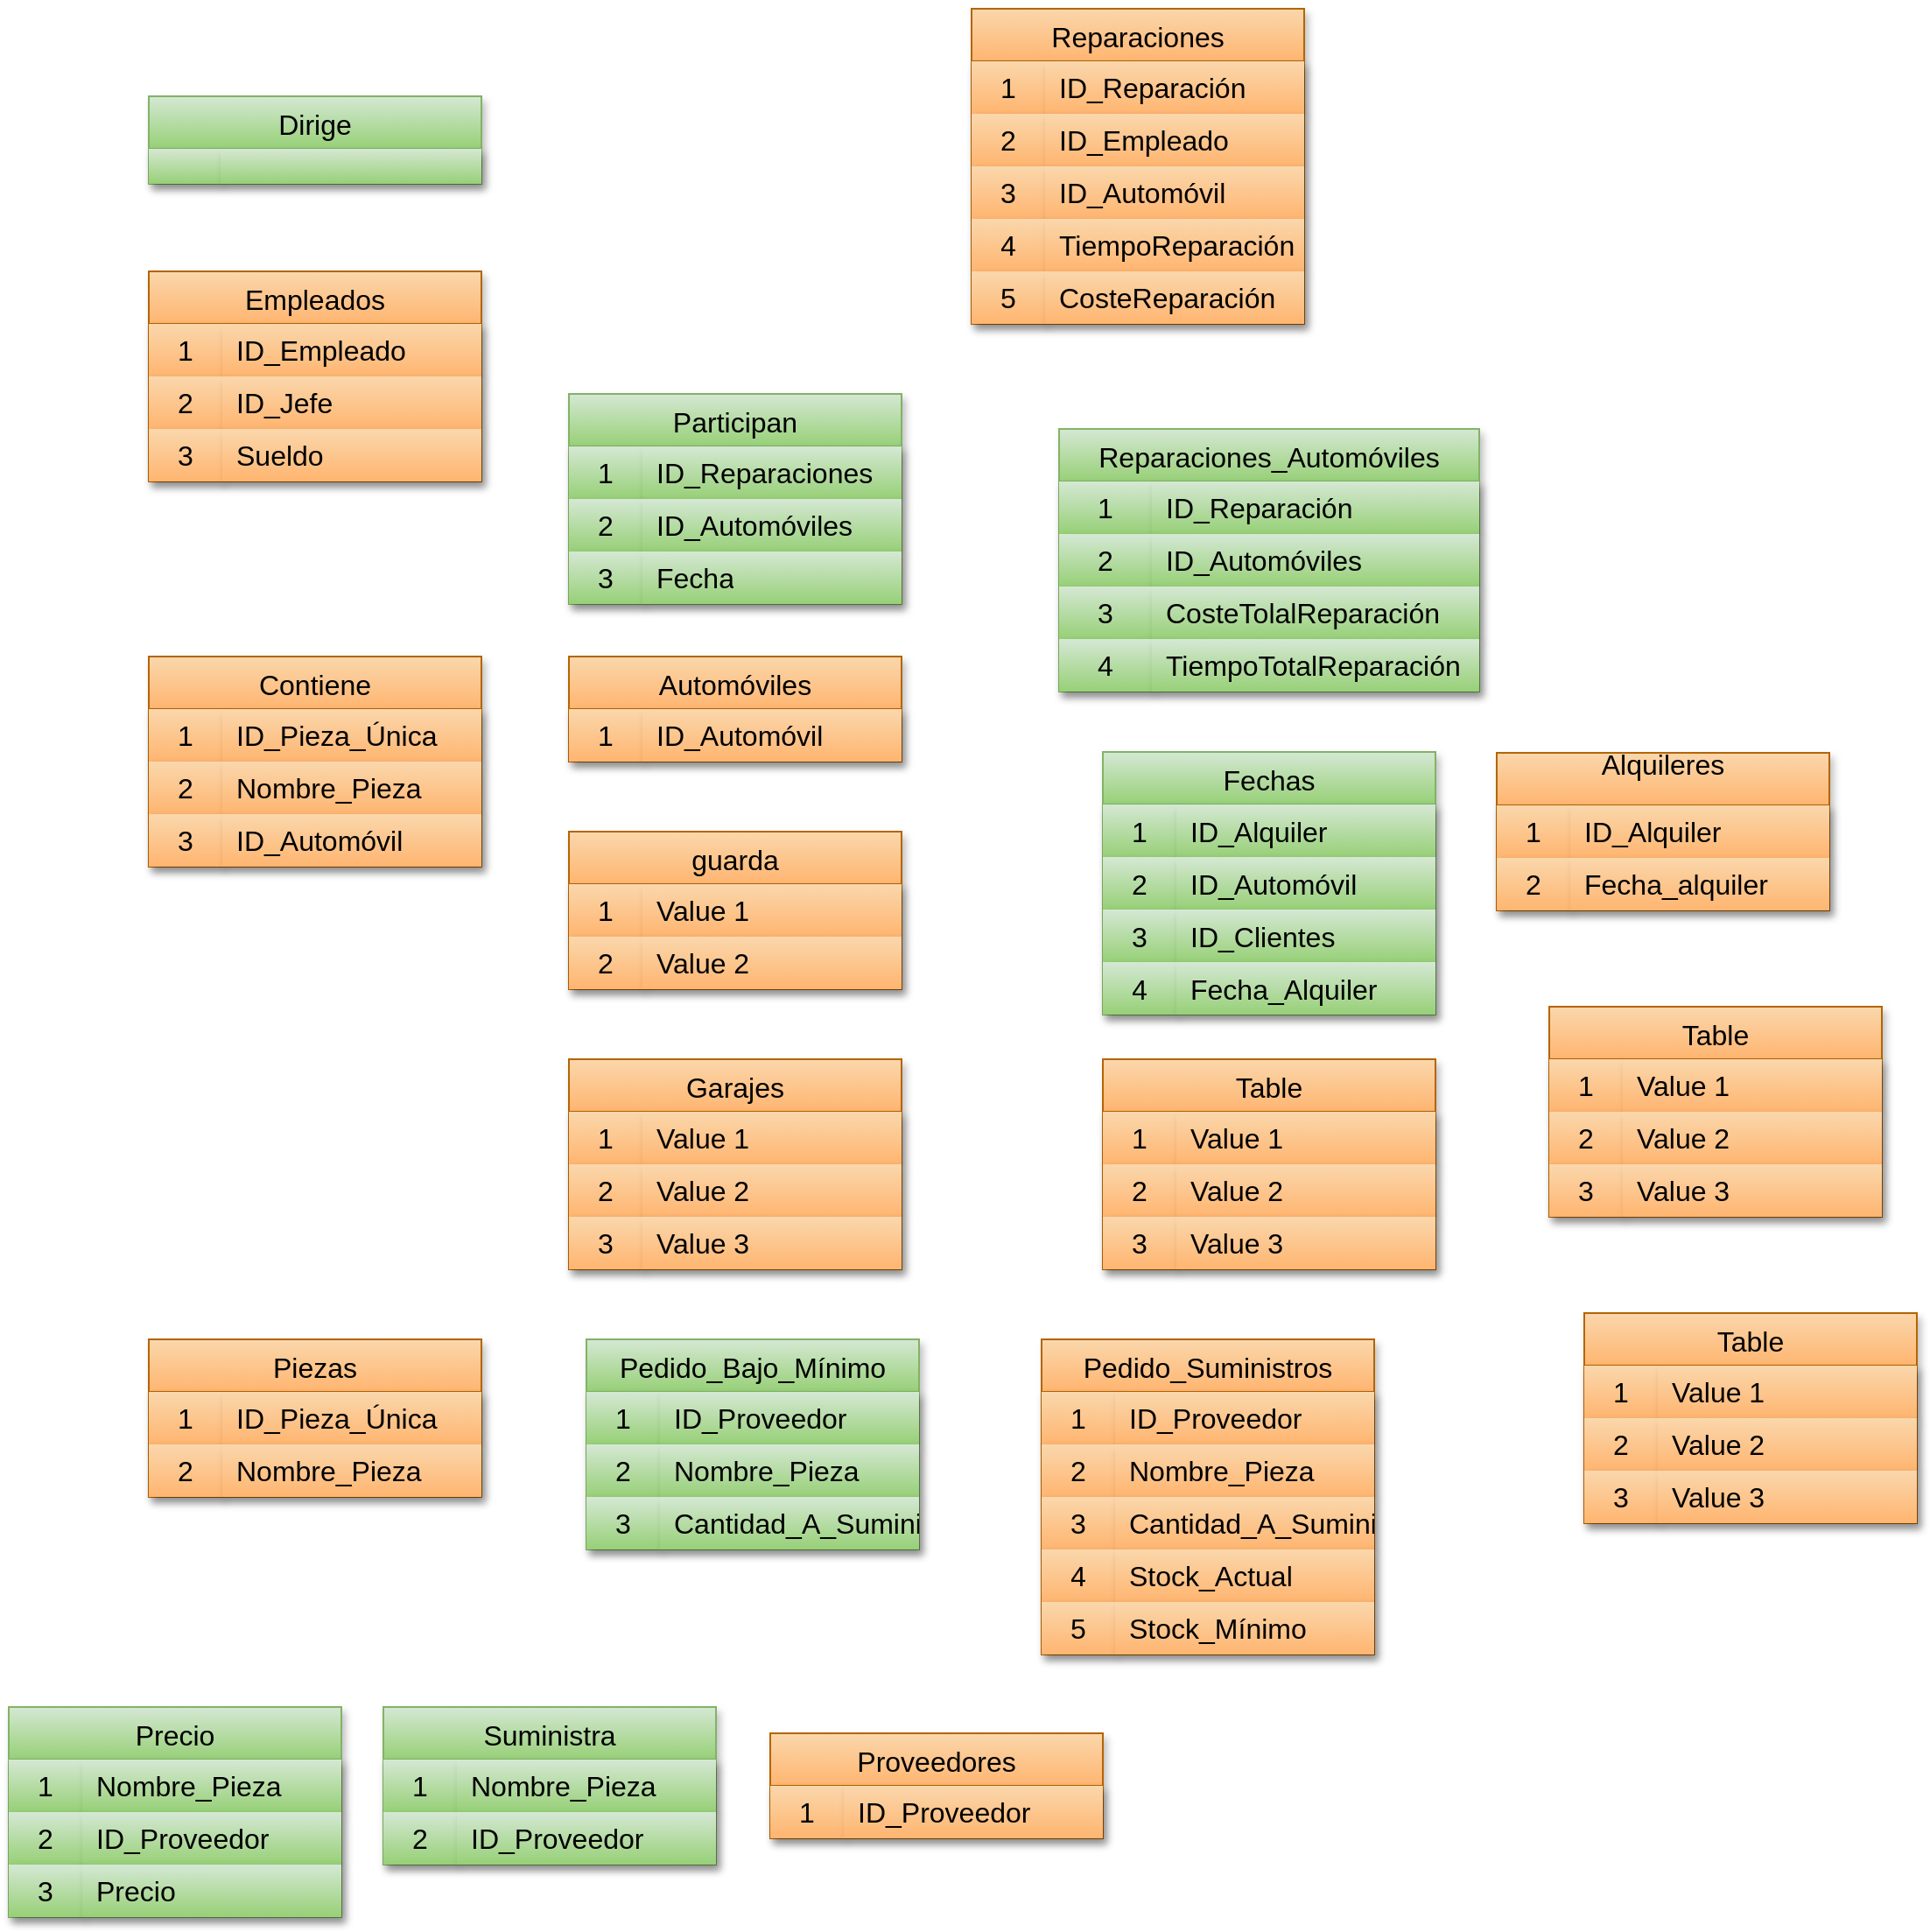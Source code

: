 <mxfile version="24.8.6">
  <diagram id="C5RBs43oDa-KdzZeNtuy" name="Page-1">
    <mxGraphModel dx="749" dy="1063" grid="1" gridSize="10" guides="1" tooltips="1" connect="1" arrows="1" fold="1" page="1" pageScale="1" pageWidth="827" pageHeight="1169" math="0" shadow="0">
      <root>
        <mxCell id="WIyWlLk6GJQsqaUBKTNV-0" />
        <mxCell id="WIyWlLk6GJQsqaUBKTNV-1" parent="WIyWlLk6GJQsqaUBKTNV-0" />
        <mxCell id="Lp_pQAp0cszQT5dLAUMI-8" value="Dirige" style="shape=table;startSize=30;container=1;collapsible=0;childLayout=tableLayout;fixedRows=1;rowLines=0;fontStyle=0;strokeColor=#82b366;fontSize=16;fillColor=#d5e8d4;swimlaneFillColor=none;shadow=1;textShadow=0;labelBackgroundColor=none;labelBorderColor=none;gradientColor=#97d077;" vertex="1" parent="WIyWlLk6GJQsqaUBKTNV-1">
          <mxGeometry x="90" y="90" width="190" height="50" as="geometry" />
        </mxCell>
        <mxCell id="Lp_pQAp0cszQT5dLAUMI-9" value="" style="shape=tableRow;horizontal=0;startSize=0;swimlaneHead=0;swimlaneBody=0;top=0;left=0;bottom=0;right=0;collapsible=0;dropTarget=0;fillColor=#d5e8d4;points=[[0,0.5],[1,0.5]];portConstraint=eastwest;strokeColor=#82b366;fontSize=16;swimlaneFillColor=none;shadow=1;textShadow=0;labelBackgroundColor=none;labelBorderColor=none;gradientColor=#97d077;" vertex="1" parent="Lp_pQAp0cszQT5dLAUMI-8">
          <mxGeometry y="30" width="190" height="20" as="geometry" />
        </mxCell>
        <mxCell id="Lp_pQAp0cszQT5dLAUMI-10" value="" style="shape=partialRectangle;html=1;whiteSpace=wrap;connectable=0;fillColor=#d5e8d4;top=0;left=0;bottom=0;right=0;overflow=hidden;pointerEvents=1;strokeColor=#82b366;fontSize=16;swimlaneFillColor=none;shadow=1;textShadow=0;labelBackgroundColor=none;labelBorderColor=none;gradientColor=#97d077;" vertex="1" parent="Lp_pQAp0cszQT5dLAUMI-9">
          <mxGeometry width="41" height="20" as="geometry">
            <mxRectangle width="41" height="20" as="alternateBounds" />
          </mxGeometry>
        </mxCell>
        <mxCell id="Lp_pQAp0cszQT5dLAUMI-11" value="" style="shape=partialRectangle;html=1;whiteSpace=wrap;connectable=0;fillColor=#d5e8d4;top=0;left=0;bottom=0;right=0;align=left;spacingLeft=6;overflow=hidden;strokeColor=#82b366;fontSize=16;swimlaneFillColor=none;shadow=1;textShadow=0;labelBackgroundColor=none;labelBorderColor=none;gradientColor=#97d077;" vertex="1" parent="Lp_pQAp0cszQT5dLAUMI-9">
          <mxGeometry x="41" width="149" height="20" as="geometry">
            <mxRectangle width="149" height="20" as="alternateBounds" />
          </mxGeometry>
        </mxCell>
        <mxCell id="Lp_pQAp0cszQT5dLAUMI-18" value="Reparaciones" style="shape=table;startSize=30;container=1;collapsible=0;childLayout=tableLayout;fixedRows=1;rowLines=0;fontStyle=0;strokeColor=#b46504;fontSize=16;fillColor=#fad7ac;swimlaneFillColor=none;shadow=1;textShadow=0;labelBackgroundColor=none;labelBorderColor=none;gradientColor=#FFB570;" vertex="1" parent="WIyWlLk6GJQsqaUBKTNV-1">
          <mxGeometry x="560" y="40" width="190" height="180" as="geometry" />
        </mxCell>
        <mxCell id="Lp_pQAp0cszQT5dLAUMI-19" value="" style="shape=tableRow;horizontal=0;startSize=0;swimlaneHead=0;swimlaneBody=0;top=0;left=0;bottom=0;right=0;collapsible=0;dropTarget=0;fillColor=#fad7ac;points=[[0,0.5],[1,0.5]];portConstraint=eastwest;strokeColor=#b46504;fontSize=16;swimlaneFillColor=none;shadow=1;textShadow=0;labelBackgroundColor=none;labelBorderColor=none;gradientColor=#FFB570;" vertex="1" parent="Lp_pQAp0cszQT5dLAUMI-18">
          <mxGeometry y="30" width="190" height="30" as="geometry" />
        </mxCell>
        <mxCell id="Lp_pQAp0cszQT5dLAUMI-20" value="1" style="shape=partialRectangle;html=1;whiteSpace=wrap;connectable=0;fillColor=#fad7ac;top=0;left=0;bottom=0;right=0;overflow=hidden;pointerEvents=1;strokeColor=#b46504;fontSize=16;swimlaneFillColor=none;shadow=1;textShadow=0;labelBackgroundColor=none;labelBorderColor=none;gradientColor=#FFB570;" vertex="1" parent="Lp_pQAp0cszQT5dLAUMI-19">
          <mxGeometry width="42" height="30" as="geometry">
            <mxRectangle width="42" height="30" as="alternateBounds" />
          </mxGeometry>
        </mxCell>
        <mxCell id="Lp_pQAp0cszQT5dLAUMI-21" value="ID_Reparación" style="shape=partialRectangle;html=1;whiteSpace=wrap;connectable=0;fillColor=#fad7ac;top=0;left=0;bottom=0;right=0;align=left;spacingLeft=6;overflow=hidden;strokeColor=#b46504;fontSize=16;swimlaneFillColor=none;shadow=1;textShadow=0;labelBackgroundColor=none;labelBorderColor=none;gradientColor=#FFB570;" vertex="1" parent="Lp_pQAp0cszQT5dLAUMI-19">
          <mxGeometry x="42" width="148" height="30" as="geometry">
            <mxRectangle width="148" height="30" as="alternateBounds" />
          </mxGeometry>
        </mxCell>
        <mxCell id="Lp_pQAp0cszQT5dLAUMI-211" style="shape=tableRow;horizontal=0;startSize=0;swimlaneHead=0;swimlaneBody=0;top=0;left=0;bottom=0;right=0;collapsible=0;dropTarget=0;fillColor=#fad7ac;points=[[0,0.5],[1,0.5]];portConstraint=eastwest;strokeColor=#b46504;fontSize=16;swimlaneFillColor=none;shadow=1;textShadow=0;labelBackgroundColor=none;labelBorderColor=none;gradientColor=#FFB570;" vertex="1" parent="Lp_pQAp0cszQT5dLAUMI-18">
          <mxGeometry y="60" width="190" height="30" as="geometry" />
        </mxCell>
        <mxCell id="Lp_pQAp0cszQT5dLAUMI-212" value="2" style="shape=partialRectangle;html=1;whiteSpace=wrap;connectable=0;fillColor=#fad7ac;top=0;left=0;bottom=0;right=0;overflow=hidden;pointerEvents=1;strokeColor=#b46504;fontSize=16;swimlaneFillColor=none;shadow=1;textShadow=0;labelBackgroundColor=none;labelBorderColor=none;gradientColor=#FFB570;" vertex="1" parent="Lp_pQAp0cszQT5dLAUMI-211">
          <mxGeometry width="42" height="30" as="geometry">
            <mxRectangle width="42" height="30" as="alternateBounds" />
          </mxGeometry>
        </mxCell>
        <mxCell id="Lp_pQAp0cszQT5dLAUMI-213" value="ID_Empleado" style="shape=partialRectangle;html=1;whiteSpace=wrap;connectable=0;fillColor=#fad7ac;top=0;left=0;bottom=0;right=0;align=left;spacingLeft=6;overflow=hidden;strokeColor=#b46504;fontSize=16;swimlaneFillColor=none;shadow=1;textShadow=0;labelBackgroundColor=none;labelBorderColor=none;gradientColor=#FFB570;" vertex="1" parent="Lp_pQAp0cszQT5dLAUMI-211">
          <mxGeometry x="42" width="148" height="30" as="geometry">
            <mxRectangle width="148" height="30" as="alternateBounds" />
          </mxGeometry>
        </mxCell>
        <mxCell id="Lp_pQAp0cszQT5dLAUMI-214" style="shape=tableRow;horizontal=0;startSize=0;swimlaneHead=0;swimlaneBody=0;top=0;left=0;bottom=0;right=0;collapsible=0;dropTarget=0;fillColor=#fad7ac;points=[[0,0.5],[1,0.5]];portConstraint=eastwest;strokeColor=#b46504;fontSize=16;swimlaneFillColor=none;shadow=1;textShadow=0;labelBackgroundColor=none;labelBorderColor=none;gradientColor=#FFB570;" vertex="1" parent="Lp_pQAp0cszQT5dLAUMI-18">
          <mxGeometry y="90" width="190" height="30" as="geometry" />
        </mxCell>
        <mxCell id="Lp_pQAp0cszQT5dLAUMI-215" value="3" style="shape=partialRectangle;html=1;whiteSpace=wrap;connectable=0;fillColor=#fad7ac;top=0;left=0;bottom=0;right=0;overflow=hidden;pointerEvents=1;strokeColor=#b46504;fontSize=16;swimlaneFillColor=none;shadow=1;textShadow=0;labelBackgroundColor=none;labelBorderColor=none;gradientColor=#FFB570;" vertex="1" parent="Lp_pQAp0cszQT5dLAUMI-214">
          <mxGeometry width="42" height="30" as="geometry">
            <mxRectangle width="42" height="30" as="alternateBounds" />
          </mxGeometry>
        </mxCell>
        <mxCell id="Lp_pQAp0cszQT5dLAUMI-216" value="ID_Automóvil" style="shape=partialRectangle;html=1;whiteSpace=wrap;connectable=0;fillColor=#fad7ac;top=0;left=0;bottom=0;right=0;align=left;spacingLeft=6;overflow=hidden;strokeColor=#b46504;fontSize=16;swimlaneFillColor=none;shadow=1;textShadow=0;labelBackgroundColor=none;labelBorderColor=none;gradientColor=#FFB570;" vertex="1" parent="Lp_pQAp0cszQT5dLAUMI-214">
          <mxGeometry x="42" width="148" height="30" as="geometry">
            <mxRectangle width="148" height="30" as="alternateBounds" />
          </mxGeometry>
        </mxCell>
        <mxCell id="Lp_pQAp0cszQT5dLAUMI-22" value="" style="shape=tableRow;horizontal=0;startSize=0;swimlaneHead=0;swimlaneBody=0;top=0;left=0;bottom=0;right=0;collapsible=0;dropTarget=0;fillColor=#fad7ac;points=[[0,0.5],[1,0.5]];portConstraint=eastwest;strokeColor=#b46504;fontSize=16;swimlaneFillColor=none;shadow=1;textShadow=0;labelBackgroundColor=none;labelBorderColor=none;gradientColor=#FFB570;" vertex="1" parent="Lp_pQAp0cszQT5dLAUMI-18">
          <mxGeometry y="120" width="190" height="30" as="geometry" />
        </mxCell>
        <mxCell id="Lp_pQAp0cszQT5dLAUMI-23" value="4" style="shape=partialRectangle;html=1;whiteSpace=wrap;connectable=0;fillColor=#fad7ac;top=0;left=0;bottom=0;right=0;overflow=hidden;strokeColor=#b46504;fontSize=16;swimlaneFillColor=none;shadow=1;textShadow=0;labelBackgroundColor=none;labelBorderColor=none;gradientColor=#FFB570;" vertex="1" parent="Lp_pQAp0cszQT5dLAUMI-22">
          <mxGeometry width="42" height="30" as="geometry">
            <mxRectangle width="42" height="30" as="alternateBounds" />
          </mxGeometry>
        </mxCell>
        <mxCell id="Lp_pQAp0cszQT5dLAUMI-24" value="TiempoReparación" style="shape=partialRectangle;html=1;whiteSpace=wrap;connectable=0;fillColor=#fad7ac;top=0;left=0;bottom=0;right=0;align=left;spacingLeft=6;overflow=hidden;strokeColor=#b46504;fontSize=16;swimlaneFillColor=none;shadow=1;textShadow=0;labelBackgroundColor=none;labelBorderColor=none;gradientColor=#FFB570;" vertex="1" parent="Lp_pQAp0cszQT5dLAUMI-22">
          <mxGeometry x="42" width="148" height="30" as="geometry">
            <mxRectangle width="148" height="30" as="alternateBounds" />
          </mxGeometry>
        </mxCell>
        <mxCell id="Lp_pQAp0cszQT5dLAUMI-25" value="" style="shape=tableRow;horizontal=0;startSize=0;swimlaneHead=0;swimlaneBody=0;top=0;left=0;bottom=0;right=0;collapsible=0;dropTarget=0;fillColor=#fad7ac;points=[[0,0.5],[1,0.5]];portConstraint=eastwest;strokeColor=#b46504;fontSize=16;swimlaneFillColor=none;shadow=1;textShadow=0;labelBackgroundColor=none;labelBorderColor=none;gradientColor=#FFB570;" vertex="1" parent="Lp_pQAp0cszQT5dLAUMI-18">
          <mxGeometry y="150" width="190" height="30" as="geometry" />
        </mxCell>
        <mxCell id="Lp_pQAp0cszQT5dLAUMI-26" value="5" style="shape=partialRectangle;html=1;whiteSpace=wrap;connectable=0;fillColor=#fad7ac;top=0;left=0;bottom=0;right=0;overflow=hidden;strokeColor=#b46504;fontSize=16;swimlaneFillColor=none;shadow=1;textShadow=0;labelBackgroundColor=none;labelBorderColor=none;gradientColor=#FFB570;" vertex="1" parent="Lp_pQAp0cszQT5dLAUMI-25">
          <mxGeometry width="42" height="30" as="geometry">
            <mxRectangle width="42" height="30" as="alternateBounds" />
          </mxGeometry>
        </mxCell>
        <mxCell id="Lp_pQAp0cszQT5dLAUMI-27" value="CosteReparación" style="shape=partialRectangle;html=1;whiteSpace=wrap;connectable=0;fillColor=#fad7ac;top=0;left=0;bottom=0;right=0;align=left;spacingLeft=6;overflow=hidden;strokeColor=#b46504;fontSize=16;swimlaneFillColor=none;shadow=1;textShadow=0;labelBackgroundColor=none;labelBorderColor=none;gradientColor=#FFB570;" vertex="1" parent="Lp_pQAp0cszQT5dLAUMI-25">
          <mxGeometry x="42" width="148" height="30" as="geometry">
            <mxRectangle width="148" height="30" as="alternateBounds" />
          </mxGeometry>
        </mxCell>
        <mxCell id="Lp_pQAp0cszQT5dLAUMI-28" value="Participan" style="shape=table;startSize=30;container=1;collapsible=0;childLayout=tableLayout;fixedRows=1;rowLines=0;fontStyle=0;strokeColor=#82b366;fontSize=16;fillColor=#d5e8d4;swimlaneFillColor=none;shadow=1;textShadow=0;labelBackgroundColor=none;labelBorderColor=none;gradientColor=#97d077;" vertex="1" parent="WIyWlLk6GJQsqaUBKTNV-1">
          <mxGeometry x="330" y="260" width="190" height="120" as="geometry" />
        </mxCell>
        <mxCell id="Lp_pQAp0cszQT5dLAUMI-29" value="" style="shape=tableRow;horizontal=0;startSize=0;swimlaneHead=0;swimlaneBody=0;top=0;left=0;bottom=0;right=0;collapsible=0;dropTarget=0;fillColor=#d5e8d4;points=[[0,0.5],[1,0.5]];portConstraint=eastwest;strokeColor=#82b366;fontSize=16;swimlaneFillColor=none;shadow=1;textShadow=0;labelBackgroundColor=none;labelBorderColor=none;gradientColor=#97d077;" vertex="1" parent="Lp_pQAp0cszQT5dLAUMI-28">
          <mxGeometry y="30" width="190" height="30" as="geometry" />
        </mxCell>
        <mxCell id="Lp_pQAp0cszQT5dLAUMI-30" value="1" style="shape=partialRectangle;html=1;whiteSpace=wrap;connectable=0;fillColor=#d5e8d4;top=0;left=0;bottom=0;right=0;overflow=hidden;pointerEvents=1;strokeColor=#82b366;fontSize=16;swimlaneFillColor=none;shadow=1;textShadow=0;labelBackgroundColor=none;labelBorderColor=none;gradientColor=#97d077;" vertex="1" parent="Lp_pQAp0cszQT5dLAUMI-29">
          <mxGeometry width="42" height="30" as="geometry">
            <mxRectangle width="42" height="30" as="alternateBounds" />
          </mxGeometry>
        </mxCell>
        <mxCell id="Lp_pQAp0cszQT5dLAUMI-31" value="ID_Reparaciones" style="shape=partialRectangle;html=1;whiteSpace=wrap;connectable=0;fillColor=#d5e8d4;top=0;left=0;bottom=0;right=0;align=left;spacingLeft=6;overflow=hidden;strokeColor=#82b366;fontSize=16;swimlaneFillColor=none;shadow=1;textShadow=0;labelBackgroundColor=none;labelBorderColor=none;gradientColor=#97d077;" vertex="1" parent="Lp_pQAp0cszQT5dLAUMI-29">
          <mxGeometry x="42" width="148" height="30" as="geometry">
            <mxRectangle width="148" height="30" as="alternateBounds" />
          </mxGeometry>
        </mxCell>
        <mxCell id="Lp_pQAp0cszQT5dLAUMI-32" value="" style="shape=tableRow;horizontal=0;startSize=0;swimlaneHead=0;swimlaneBody=0;top=0;left=0;bottom=0;right=0;collapsible=0;dropTarget=0;fillColor=#d5e8d4;points=[[0,0.5],[1,0.5]];portConstraint=eastwest;strokeColor=#82b366;fontSize=16;swimlaneFillColor=none;shadow=1;textShadow=0;labelBackgroundColor=none;labelBorderColor=none;gradientColor=#97d077;" vertex="1" parent="Lp_pQAp0cszQT5dLAUMI-28">
          <mxGeometry y="60" width="190" height="30" as="geometry" />
        </mxCell>
        <mxCell id="Lp_pQAp0cszQT5dLAUMI-33" value="2" style="shape=partialRectangle;html=1;whiteSpace=wrap;connectable=0;fillColor=#d5e8d4;top=0;left=0;bottom=0;right=0;overflow=hidden;strokeColor=#82b366;fontSize=16;swimlaneFillColor=none;shadow=1;textShadow=0;labelBackgroundColor=none;labelBorderColor=none;gradientColor=#97d077;" vertex="1" parent="Lp_pQAp0cszQT5dLAUMI-32">
          <mxGeometry width="42" height="30" as="geometry">
            <mxRectangle width="42" height="30" as="alternateBounds" />
          </mxGeometry>
        </mxCell>
        <mxCell id="Lp_pQAp0cszQT5dLAUMI-34" value="ID_Automóviles" style="shape=partialRectangle;html=1;whiteSpace=wrap;connectable=0;fillColor=#d5e8d4;top=0;left=0;bottom=0;right=0;align=left;spacingLeft=6;overflow=hidden;strokeColor=#82b366;fontSize=16;swimlaneFillColor=none;shadow=1;textShadow=0;labelBackgroundColor=none;labelBorderColor=none;gradientColor=#97d077;" vertex="1" parent="Lp_pQAp0cszQT5dLAUMI-32">
          <mxGeometry x="42" width="148" height="30" as="geometry">
            <mxRectangle width="148" height="30" as="alternateBounds" />
          </mxGeometry>
        </mxCell>
        <mxCell id="Lp_pQAp0cszQT5dLAUMI-239" style="shape=tableRow;horizontal=0;startSize=0;swimlaneHead=0;swimlaneBody=0;top=0;left=0;bottom=0;right=0;collapsible=0;dropTarget=0;fillColor=#d5e8d4;points=[[0,0.5],[1,0.5]];portConstraint=eastwest;strokeColor=#82b366;fontSize=16;swimlaneFillColor=none;shadow=1;textShadow=0;labelBackgroundColor=none;labelBorderColor=none;gradientColor=#97d077;" vertex="1" parent="Lp_pQAp0cszQT5dLAUMI-28">
          <mxGeometry y="90" width="190" height="30" as="geometry" />
        </mxCell>
        <mxCell id="Lp_pQAp0cszQT5dLAUMI-240" value="3" style="shape=partialRectangle;html=1;whiteSpace=wrap;connectable=0;fillColor=#d5e8d4;top=0;left=0;bottom=0;right=0;overflow=hidden;strokeColor=#82b366;fontSize=16;swimlaneFillColor=none;shadow=1;textShadow=0;labelBackgroundColor=none;labelBorderColor=none;gradientColor=#97d077;" vertex="1" parent="Lp_pQAp0cszQT5dLAUMI-239">
          <mxGeometry width="42" height="30" as="geometry">
            <mxRectangle width="42" height="30" as="alternateBounds" />
          </mxGeometry>
        </mxCell>
        <mxCell id="Lp_pQAp0cszQT5dLAUMI-241" value="Fecha" style="shape=partialRectangle;html=1;whiteSpace=wrap;connectable=0;fillColor=#d5e8d4;top=0;left=0;bottom=0;right=0;align=left;spacingLeft=6;overflow=hidden;strokeColor=#82b366;fontSize=16;swimlaneFillColor=none;shadow=1;textShadow=0;labelBackgroundColor=none;labelBorderColor=none;gradientColor=#97d077;" vertex="1" parent="Lp_pQAp0cszQT5dLAUMI-239">
          <mxGeometry x="42" width="148" height="30" as="geometry">
            <mxRectangle width="148" height="30" as="alternateBounds" />
          </mxGeometry>
        </mxCell>
        <mxCell id="Lp_pQAp0cszQT5dLAUMI-38" value="Reparaciones_Automóviles" style="shape=table;startSize=30;container=1;collapsible=0;childLayout=tableLayout;fixedRows=1;rowLines=0;fontStyle=0;strokeColor=#82b366;fontSize=16;fillColor=#d5e8d4;swimlaneFillColor=none;shadow=1;textShadow=0;labelBackgroundColor=none;labelBorderColor=none;gradientColor=#97d077;" vertex="1" parent="WIyWlLk6GJQsqaUBKTNV-1">
          <mxGeometry x="610" y="280" width="240" height="150" as="geometry" />
        </mxCell>
        <mxCell id="Lp_pQAp0cszQT5dLAUMI-39" value="" style="shape=tableRow;horizontal=0;startSize=0;swimlaneHead=0;swimlaneBody=0;top=0;left=0;bottom=0;right=0;collapsible=0;dropTarget=0;fillColor=#d5e8d4;points=[[0,0.5],[1,0.5]];portConstraint=eastwest;strokeColor=#82b366;fontSize=16;swimlaneFillColor=none;shadow=1;textShadow=0;labelBackgroundColor=none;labelBorderColor=none;gradientColor=#97d077;" vertex="1" parent="Lp_pQAp0cszQT5dLAUMI-38">
          <mxGeometry y="30" width="240" height="30" as="geometry" />
        </mxCell>
        <mxCell id="Lp_pQAp0cszQT5dLAUMI-40" value="1" style="shape=partialRectangle;html=1;whiteSpace=wrap;connectable=0;fillColor=#d5e8d4;top=0;left=0;bottom=0;right=0;overflow=hidden;pointerEvents=1;strokeColor=#82b366;fontSize=16;swimlaneFillColor=none;shadow=1;textShadow=0;labelBackgroundColor=none;labelBorderColor=none;gradientColor=#97d077;" vertex="1" parent="Lp_pQAp0cszQT5dLAUMI-39">
          <mxGeometry width="53" height="30" as="geometry">
            <mxRectangle width="53" height="30" as="alternateBounds" />
          </mxGeometry>
        </mxCell>
        <mxCell id="Lp_pQAp0cszQT5dLAUMI-41" value="ID_Reparación" style="shape=partialRectangle;html=1;whiteSpace=wrap;connectable=0;fillColor=#d5e8d4;top=0;left=0;bottom=0;right=0;align=left;spacingLeft=6;overflow=hidden;strokeColor=#82b366;fontSize=16;swimlaneFillColor=none;shadow=1;textShadow=0;labelBackgroundColor=none;labelBorderColor=none;gradientColor=#97d077;" vertex="1" parent="Lp_pQAp0cszQT5dLAUMI-39">
          <mxGeometry x="53" width="187" height="30" as="geometry">
            <mxRectangle width="187" height="30" as="alternateBounds" />
          </mxGeometry>
        </mxCell>
        <mxCell id="Lp_pQAp0cszQT5dLAUMI-42" value="" style="shape=tableRow;horizontal=0;startSize=0;swimlaneHead=0;swimlaneBody=0;top=0;left=0;bottom=0;right=0;collapsible=0;dropTarget=0;fillColor=#d5e8d4;points=[[0,0.5],[1,0.5]];portConstraint=eastwest;strokeColor=#82b366;fontSize=16;swimlaneFillColor=none;shadow=1;textShadow=0;labelBackgroundColor=none;labelBorderColor=none;gradientColor=#97d077;" vertex="1" parent="Lp_pQAp0cszQT5dLAUMI-38">
          <mxGeometry y="60" width="240" height="30" as="geometry" />
        </mxCell>
        <mxCell id="Lp_pQAp0cszQT5dLAUMI-43" value="2" style="shape=partialRectangle;html=1;whiteSpace=wrap;connectable=0;fillColor=#d5e8d4;top=0;left=0;bottom=0;right=0;overflow=hidden;strokeColor=#82b366;fontSize=16;swimlaneFillColor=none;shadow=1;textShadow=0;labelBackgroundColor=none;labelBorderColor=none;gradientColor=#97d077;" vertex="1" parent="Lp_pQAp0cszQT5dLAUMI-42">
          <mxGeometry width="53" height="30" as="geometry">
            <mxRectangle width="53" height="30" as="alternateBounds" />
          </mxGeometry>
        </mxCell>
        <mxCell id="Lp_pQAp0cszQT5dLAUMI-44" value="ID_Automóviles" style="shape=partialRectangle;html=1;whiteSpace=wrap;connectable=0;fillColor=#d5e8d4;top=0;left=0;bottom=0;right=0;align=left;spacingLeft=6;overflow=hidden;strokeColor=#82b366;fontSize=16;swimlaneFillColor=none;shadow=1;textShadow=0;labelBackgroundColor=none;labelBorderColor=none;gradientColor=#97d077;" vertex="1" parent="Lp_pQAp0cszQT5dLAUMI-42">
          <mxGeometry x="53" width="187" height="30" as="geometry">
            <mxRectangle width="187" height="30" as="alternateBounds" />
          </mxGeometry>
        </mxCell>
        <mxCell id="Lp_pQAp0cszQT5dLAUMI-45" value="" style="shape=tableRow;horizontal=0;startSize=0;swimlaneHead=0;swimlaneBody=0;top=0;left=0;bottom=0;right=0;collapsible=0;dropTarget=0;fillColor=#d5e8d4;points=[[0,0.5],[1,0.5]];portConstraint=eastwest;strokeColor=#82b366;fontSize=16;swimlaneFillColor=none;shadow=1;textShadow=0;labelBackgroundColor=none;labelBorderColor=none;gradientColor=#97d077;" vertex="1" parent="Lp_pQAp0cszQT5dLAUMI-38">
          <mxGeometry y="90" width="240" height="30" as="geometry" />
        </mxCell>
        <mxCell id="Lp_pQAp0cszQT5dLAUMI-46" value="3" style="shape=partialRectangle;html=1;whiteSpace=wrap;connectable=0;fillColor=#d5e8d4;top=0;left=0;bottom=0;right=0;overflow=hidden;strokeColor=#82b366;fontSize=16;swimlaneFillColor=none;shadow=1;textShadow=0;labelBackgroundColor=none;labelBorderColor=none;gradientColor=#97d077;" vertex="1" parent="Lp_pQAp0cszQT5dLAUMI-45">
          <mxGeometry width="53" height="30" as="geometry">
            <mxRectangle width="53" height="30" as="alternateBounds" />
          </mxGeometry>
        </mxCell>
        <mxCell id="Lp_pQAp0cszQT5dLAUMI-47" value="CosteTolalReparación" style="shape=partialRectangle;html=1;whiteSpace=wrap;connectable=0;fillColor=#d5e8d4;top=0;left=0;bottom=0;right=0;align=left;spacingLeft=6;overflow=hidden;strokeColor=#82b366;fontSize=16;swimlaneFillColor=none;shadow=1;textShadow=0;labelBackgroundColor=none;labelBorderColor=none;gradientColor=#97d077;" vertex="1" parent="Lp_pQAp0cszQT5dLAUMI-45">
          <mxGeometry x="53" width="187" height="30" as="geometry">
            <mxRectangle width="187" height="30" as="alternateBounds" />
          </mxGeometry>
        </mxCell>
        <mxCell id="Lp_pQAp0cszQT5dLAUMI-220" style="shape=tableRow;horizontal=0;startSize=0;swimlaneHead=0;swimlaneBody=0;top=0;left=0;bottom=0;right=0;collapsible=0;dropTarget=0;fillColor=#d5e8d4;points=[[0,0.5],[1,0.5]];portConstraint=eastwest;strokeColor=#82b366;fontSize=16;swimlaneFillColor=none;shadow=1;textShadow=0;labelBackgroundColor=none;labelBorderColor=none;gradientColor=#97d077;" vertex="1" parent="Lp_pQAp0cszQT5dLAUMI-38">
          <mxGeometry y="120" width="240" height="30" as="geometry" />
        </mxCell>
        <mxCell id="Lp_pQAp0cszQT5dLAUMI-221" value="4" style="shape=partialRectangle;html=1;whiteSpace=wrap;connectable=0;fillColor=#d5e8d4;top=0;left=0;bottom=0;right=0;overflow=hidden;strokeColor=#82b366;fontSize=16;swimlaneFillColor=none;shadow=1;textShadow=0;labelBackgroundColor=none;labelBorderColor=none;gradientColor=#97d077;" vertex="1" parent="Lp_pQAp0cszQT5dLAUMI-220">
          <mxGeometry width="53" height="30" as="geometry">
            <mxRectangle width="53" height="30" as="alternateBounds" />
          </mxGeometry>
        </mxCell>
        <mxCell id="Lp_pQAp0cszQT5dLAUMI-222" value="TiempoTotalReparación" style="shape=partialRectangle;html=1;whiteSpace=wrap;connectable=0;fillColor=#d5e8d4;top=0;left=0;bottom=0;right=0;align=left;spacingLeft=6;overflow=hidden;strokeColor=#82b366;fontSize=16;swimlaneFillColor=none;shadow=1;textShadow=0;labelBackgroundColor=none;labelBorderColor=none;gradientColor=#97d077;" vertex="1" parent="Lp_pQAp0cszQT5dLAUMI-220">
          <mxGeometry x="53" width="187" height="30" as="geometry">
            <mxRectangle width="187" height="30" as="alternateBounds" />
          </mxGeometry>
        </mxCell>
        <mxCell id="Lp_pQAp0cszQT5dLAUMI-48" value="Precio" style="shape=table;startSize=30;container=1;collapsible=0;childLayout=tableLayout;fixedRows=1;rowLines=0;fontStyle=0;strokeColor=#82b366;fontSize=16;fillColor=#d5e8d4;swimlaneFillColor=none;shadow=1;textShadow=0;labelBackgroundColor=none;labelBorderColor=none;gradientColor=#97d077;" vertex="1" parent="WIyWlLk6GJQsqaUBKTNV-1">
          <mxGeometry x="10" y="1010" width="190" height="120" as="geometry" />
        </mxCell>
        <mxCell id="Lp_pQAp0cszQT5dLAUMI-49" value="" style="shape=tableRow;horizontal=0;startSize=0;swimlaneHead=0;swimlaneBody=0;top=0;left=0;bottom=0;right=0;collapsible=0;dropTarget=0;fillColor=#d5e8d4;points=[[0,0.5],[1,0.5]];portConstraint=eastwest;strokeColor=#82b366;fontSize=16;swimlaneFillColor=none;shadow=1;textShadow=0;labelBackgroundColor=none;labelBorderColor=none;gradientColor=#97d077;" vertex="1" parent="Lp_pQAp0cszQT5dLAUMI-48">
          <mxGeometry y="30" width="190" height="30" as="geometry" />
        </mxCell>
        <mxCell id="Lp_pQAp0cszQT5dLAUMI-50" value="1" style="shape=partialRectangle;html=1;whiteSpace=wrap;connectable=0;fillColor=#d5e8d4;top=0;left=0;bottom=0;right=0;overflow=hidden;pointerEvents=1;strokeColor=#82b366;fontSize=16;swimlaneFillColor=none;shadow=1;textShadow=0;labelBackgroundColor=none;labelBorderColor=none;gradientColor=#97d077;" vertex="1" parent="Lp_pQAp0cszQT5dLAUMI-49">
          <mxGeometry width="42" height="30" as="geometry">
            <mxRectangle width="42" height="30" as="alternateBounds" />
          </mxGeometry>
        </mxCell>
        <mxCell id="Lp_pQAp0cszQT5dLAUMI-51" value="Nombre_Pieza" style="shape=partialRectangle;html=1;whiteSpace=wrap;connectable=0;fillColor=#d5e8d4;top=0;left=0;bottom=0;right=0;align=left;spacingLeft=6;overflow=hidden;strokeColor=#82b366;fontSize=16;swimlaneFillColor=none;shadow=1;textShadow=0;labelBackgroundColor=none;labelBorderColor=none;gradientColor=#97d077;" vertex="1" parent="Lp_pQAp0cszQT5dLAUMI-49">
          <mxGeometry x="42" width="148" height="30" as="geometry">
            <mxRectangle width="148" height="30" as="alternateBounds" />
          </mxGeometry>
        </mxCell>
        <mxCell id="Lp_pQAp0cszQT5dLAUMI-52" value="" style="shape=tableRow;horizontal=0;startSize=0;swimlaneHead=0;swimlaneBody=0;top=0;left=0;bottom=0;right=0;collapsible=0;dropTarget=0;fillColor=#d5e8d4;points=[[0,0.5],[1,0.5]];portConstraint=eastwest;strokeColor=#82b366;fontSize=16;swimlaneFillColor=none;shadow=1;textShadow=0;labelBackgroundColor=none;labelBorderColor=none;gradientColor=#97d077;" vertex="1" parent="Lp_pQAp0cszQT5dLAUMI-48">
          <mxGeometry y="60" width="190" height="30" as="geometry" />
        </mxCell>
        <mxCell id="Lp_pQAp0cszQT5dLAUMI-53" value="2" style="shape=partialRectangle;html=1;whiteSpace=wrap;connectable=0;fillColor=#d5e8d4;top=0;left=0;bottom=0;right=0;overflow=hidden;strokeColor=#82b366;fontSize=16;swimlaneFillColor=none;shadow=1;textShadow=0;labelBackgroundColor=none;labelBorderColor=none;gradientColor=#97d077;" vertex="1" parent="Lp_pQAp0cszQT5dLAUMI-52">
          <mxGeometry width="42" height="30" as="geometry">
            <mxRectangle width="42" height="30" as="alternateBounds" />
          </mxGeometry>
        </mxCell>
        <mxCell id="Lp_pQAp0cszQT5dLAUMI-54" value="ID_Proveedor" style="shape=partialRectangle;html=1;whiteSpace=wrap;connectable=0;fillColor=#d5e8d4;top=0;left=0;bottom=0;right=0;align=left;spacingLeft=6;overflow=hidden;strokeColor=#82b366;fontSize=16;swimlaneFillColor=none;shadow=1;textShadow=0;labelBackgroundColor=none;labelBorderColor=none;gradientColor=#97d077;" vertex="1" parent="Lp_pQAp0cszQT5dLAUMI-52">
          <mxGeometry x="42" width="148" height="30" as="geometry">
            <mxRectangle width="148" height="30" as="alternateBounds" />
          </mxGeometry>
        </mxCell>
        <mxCell id="Lp_pQAp0cszQT5dLAUMI-236" style="shape=tableRow;horizontal=0;startSize=0;swimlaneHead=0;swimlaneBody=0;top=0;left=0;bottom=0;right=0;collapsible=0;dropTarget=0;fillColor=#d5e8d4;points=[[0,0.5],[1,0.5]];portConstraint=eastwest;strokeColor=#82b366;fontSize=16;swimlaneFillColor=none;shadow=1;textShadow=0;labelBackgroundColor=none;labelBorderColor=none;gradientColor=#97d077;" vertex="1" parent="Lp_pQAp0cszQT5dLAUMI-48">
          <mxGeometry y="90" width="190" height="30" as="geometry" />
        </mxCell>
        <mxCell id="Lp_pQAp0cszQT5dLAUMI-237" value="3" style="shape=partialRectangle;html=1;whiteSpace=wrap;connectable=0;fillColor=#d5e8d4;top=0;left=0;bottom=0;right=0;overflow=hidden;strokeColor=#82b366;fontSize=16;swimlaneFillColor=none;shadow=1;textShadow=0;labelBackgroundColor=none;labelBorderColor=none;gradientColor=#97d077;" vertex="1" parent="Lp_pQAp0cszQT5dLAUMI-236">
          <mxGeometry width="42" height="30" as="geometry">
            <mxRectangle width="42" height="30" as="alternateBounds" />
          </mxGeometry>
        </mxCell>
        <mxCell id="Lp_pQAp0cszQT5dLAUMI-238" value="Precio" style="shape=partialRectangle;html=1;whiteSpace=wrap;connectable=0;fillColor=#d5e8d4;top=0;left=0;bottom=0;right=0;align=left;spacingLeft=6;overflow=hidden;strokeColor=#82b366;fontSize=16;swimlaneFillColor=none;shadow=1;textShadow=0;labelBackgroundColor=none;labelBorderColor=none;gradientColor=#97d077;" vertex="1" parent="Lp_pQAp0cszQT5dLAUMI-236">
          <mxGeometry x="42" width="148" height="30" as="geometry">
            <mxRectangle width="148" height="30" as="alternateBounds" />
          </mxGeometry>
        </mxCell>
        <mxCell id="Lp_pQAp0cszQT5dLAUMI-58" value="guarda" style="shape=table;startSize=30;container=1;collapsible=0;childLayout=tableLayout;fixedRows=1;rowLines=0;fontStyle=0;strokeColor=#b46504;fontSize=16;fillColor=#fad7ac;swimlaneFillColor=none;shadow=1;textShadow=0;labelBackgroundColor=none;labelBorderColor=none;gradientColor=#FFB570;" vertex="1" parent="WIyWlLk6GJQsqaUBKTNV-1">
          <mxGeometry x="330" y="510" width="190" height="90" as="geometry" />
        </mxCell>
        <mxCell id="Lp_pQAp0cszQT5dLAUMI-59" value="" style="shape=tableRow;horizontal=0;startSize=0;swimlaneHead=0;swimlaneBody=0;top=0;left=0;bottom=0;right=0;collapsible=0;dropTarget=0;fillColor=#fad7ac;points=[[0,0.5],[1,0.5]];portConstraint=eastwest;strokeColor=#b46504;fontSize=16;swimlaneFillColor=none;shadow=1;textShadow=0;labelBackgroundColor=none;labelBorderColor=none;gradientColor=#FFB570;" vertex="1" parent="Lp_pQAp0cszQT5dLAUMI-58">
          <mxGeometry y="30" width="190" height="30" as="geometry" />
        </mxCell>
        <mxCell id="Lp_pQAp0cszQT5dLAUMI-60" value="1" style="shape=partialRectangle;html=1;whiteSpace=wrap;connectable=0;fillColor=#fad7ac;top=0;left=0;bottom=0;right=0;overflow=hidden;pointerEvents=1;strokeColor=#b46504;fontSize=16;swimlaneFillColor=none;shadow=1;textShadow=0;labelBackgroundColor=none;labelBorderColor=none;gradientColor=#FFB570;" vertex="1" parent="Lp_pQAp0cszQT5dLAUMI-59">
          <mxGeometry width="42" height="30" as="geometry">
            <mxRectangle width="42" height="30" as="alternateBounds" />
          </mxGeometry>
        </mxCell>
        <mxCell id="Lp_pQAp0cszQT5dLAUMI-61" value="Value 1" style="shape=partialRectangle;html=1;whiteSpace=wrap;connectable=0;fillColor=#fad7ac;top=0;left=0;bottom=0;right=0;align=left;spacingLeft=6;overflow=hidden;strokeColor=#b46504;fontSize=16;swimlaneFillColor=none;shadow=1;textShadow=0;labelBackgroundColor=none;labelBorderColor=none;gradientColor=#FFB570;" vertex="1" parent="Lp_pQAp0cszQT5dLAUMI-59">
          <mxGeometry x="42" width="148" height="30" as="geometry">
            <mxRectangle width="148" height="30" as="alternateBounds" />
          </mxGeometry>
        </mxCell>
        <mxCell id="Lp_pQAp0cszQT5dLAUMI-62" value="" style="shape=tableRow;horizontal=0;startSize=0;swimlaneHead=0;swimlaneBody=0;top=0;left=0;bottom=0;right=0;collapsible=0;dropTarget=0;fillColor=#fad7ac;points=[[0,0.5],[1,0.5]];portConstraint=eastwest;strokeColor=#b46504;fontSize=16;swimlaneFillColor=none;shadow=1;textShadow=0;labelBackgroundColor=none;labelBorderColor=none;gradientColor=#FFB570;" vertex="1" parent="Lp_pQAp0cszQT5dLAUMI-58">
          <mxGeometry y="60" width="190" height="30" as="geometry" />
        </mxCell>
        <mxCell id="Lp_pQAp0cszQT5dLAUMI-63" value="2" style="shape=partialRectangle;html=1;whiteSpace=wrap;connectable=0;fillColor=#fad7ac;top=0;left=0;bottom=0;right=0;overflow=hidden;strokeColor=#b46504;fontSize=16;swimlaneFillColor=none;shadow=1;textShadow=0;labelBackgroundColor=none;labelBorderColor=none;gradientColor=#FFB570;" vertex="1" parent="Lp_pQAp0cszQT5dLAUMI-62">
          <mxGeometry width="42" height="30" as="geometry">
            <mxRectangle width="42" height="30" as="alternateBounds" />
          </mxGeometry>
        </mxCell>
        <mxCell id="Lp_pQAp0cszQT5dLAUMI-64" value="Value 2" style="shape=partialRectangle;html=1;whiteSpace=wrap;connectable=0;fillColor=#fad7ac;top=0;left=0;bottom=0;right=0;align=left;spacingLeft=6;overflow=hidden;strokeColor=#b46504;fontSize=16;swimlaneFillColor=none;shadow=1;textShadow=0;labelBackgroundColor=none;labelBorderColor=none;gradientColor=#FFB570;" vertex="1" parent="Lp_pQAp0cszQT5dLAUMI-62">
          <mxGeometry x="42" width="148" height="30" as="geometry">
            <mxRectangle width="148" height="30" as="alternateBounds" />
          </mxGeometry>
        </mxCell>
        <mxCell id="Lp_pQAp0cszQT5dLAUMI-68" value="Empleados" style="shape=table;startSize=30;container=1;collapsible=0;childLayout=tableLayout;fixedRows=1;rowLines=0;fontStyle=0;strokeColor=#b46504;fontSize=16;fillColor=#fad7ac;swimlaneFillColor=none;shadow=1;textShadow=0;labelBackgroundColor=none;labelBorderColor=none;gradientColor=#FFB570;" vertex="1" parent="WIyWlLk6GJQsqaUBKTNV-1">
          <mxGeometry x="90" y="190" width="190" height="120" as="geometry" />
        </mxCell>
        <mxCell id="Lp_pQAp0cszQT5dLAUMI-69" value="" style="shape=tableRow;horizontal=0;startSize=0;swimlaneHead=0;swimlaneBody=0;top=0;left=0;bottom=0;right=0;collapsible=0;dropTarget=0;fillColor=#fad7ac;points=[[0,0.5],[1,0.5]];portConstraint=eastwest;strokeColor=#b46504;fontSize=16;swimlaneFillColor=none;shadow=1;textShadow=0;labelBackgroundColor=none;labelBorderColor=none;gradientColor=#FFB570;" vertex="1" parent="Lp_pQAp0cszQT5dLAUMI-68">
          <mxGeometry y="30" width="190" height="30" as="geometry" />
        </mxCell>
        <mxCell id="Lp_pQAp0cszQT5dLAUMI-70" value="1" style="shape=partialRectangle;html=1;whiteSpace=wrap;connectable=0;fillColor=#fad7ac;top=0;left=0;bottom=0;right=0;overflow=hidden;pointerEvents=1;strokeColor=#b46504;fontSize=16;swimlaneFillColor=none;shadow=1;textShadow=0;labelBackgroundColor=none;labelBorderColor=none;gradientColor=#FFB570;" vertex="1" parent="Lp_pQAp0cszQT5dLAUMI-69">
          <mxGeometry width="42" height="30" as="geometry">
            <mxRectangle width="42" height="30" as="alternateBounds" />
          </mxGeometry>
        </mxCell>
        <mxCell id="Lp_pQAp0cszQT5dLAUMI-71" value="ID_Empleado&lt;span style=&quot;white-space: pre;&quot;&gt;&#x9;&lt;/span&gt;&lt;span style=&quot;white-space: pre;&quot;&gt;&#x9;&lt;/span&gt;" style="shape=partialRectangle;html=1;whiteSpace=wrap;connectable=0;fillColor=#fad7ac;top=0;left=0;bottom=0;right=0;align=left;spacingLeft=6;overflow=hidden;strokeColor=#b46504;fontSize=16;swimlaneFillColor=none;shadow=1;textShadow=0;labelBackgroundColor=none;labelBorderColor=none;gradientColor=#FFB570;" vertex="1" parent="Lp_pQAp0cszQT5dLAUMI-69">
          <mxGeometry x="42" width="148" height="30" as="geometry">
            <mxRectangle width="148" height="30" as="alternateBounds" />
          </mxGeometry>
        </mxCell>
        <mxCell id="Lp_pQAp0cszQT5dLAUMI-72" value="" style="shape=tableRow;horizontal=0;startSize=0;swimlaneHead=0;swimlaneBody=0;top=0;left=0;bottom=0;right=0;collapsible=0;dropTarget=0;fillColor=#fad7ac;points=[[0,0.5],[1,0.5]];portConstraint=eastwest;strokeColor=#b46504;fontSize=16;swimlaneFillColor=none;shadow=1;textShadow=0;labelBackgroundColor=none;labelBorderColor=none;gradientColor=#FFB570;" vertex="1" parent="Lp_pQAp0cszQT5dLAUMI-68">
          <mxGeometry y="60" width="190" height="30" as="geometry" />
        </mxCell>
        <mxCell id="Lp_pQAp0cszQT5dLAUMI-73" value="2" style="shape=partialRectangle;html=1;whiteSpace=wrap;connectable=0;fillColor=#fad7ac;top=0;left=0;bottom=0;right=0;overflow=hidden;strokeColor=#b46504;fontSize=16;swimlaneFillColor=none;shadow=1;textShadow=0;labelBackgroundColor=none;labelBorderColor=none;gradientColor=#FFB570;" vertex="1" parent="Lp_pQAp0cszQT5dLAUMI-72">
          <mxGeometry width="42" height="30" as="geometry">
            <mxRectangle width="42" height="30" as="alternateBounds" />
          </mxGeometry>
        </mxCell>
        <mxCell id="Lp_pQAp0cszQT5dLAUMI-74" value="ID_Jefe" style="shape=partialRectangle;html=1;whiteSpace=wrap;connectable=0;fillColor=#fad7ac;top=0;left=0;bottom=0;right=0;align=left;spacingLeft=6;overflow=hidden;strokeColor=#b46504;fontSize=16;swimlaneFillColor=none;shadow=1;textShadow=0;labelBackgroundColor=none;labelBorderColor=none;gradientColor=#FFB570;" vertex="1" parent="Lp_pQAp0cszQT5dLAUMI-72">
          <mxGeometry x="42" width="148" height="30" as="geometry">
            <mxRectangle width="148" height="30" as="alternateBounds" />
          </mxGeometry>
        </mxCell>
        <mxCell id="Lp_pQAp0cszQT5dLAUMI-75" value="" style="shape=tableRow;horizontal=0;startSize=0;swimlaneHead=0;swimlaneBody=0;top=0;left=0;bottom=0;right=0;collapsible=0;dropTarget=0;fillColor=#fad7ac;points=[[0,0.5],[1,0.5]];portConstraint=eastwest;strokeColor=#b46504;fontSize=16;swimlaneFillColor=none;shadow=1;textShadow=0;labelBackgroundColor=none;labelBorderColor=none;gradientColor=#FFB570;" vertex="1" parent="Lp_pQAp0cszQT5dLAUMI-68">
          <mxGeometry y="90" width="190" height="30" as="geometry" />
        </mxCell>
        <mxCell id="Lp_pQAp0cszQT5dLAUMI-76" value="3" style="shape=partialRectangle;html=1;whiteSpace=wrap;connectable=0;fillColor=#fad7ac;top=0;left=0;bottom=0;right=0;overflow=hidden;strokeColor=#b46504;fontSize=16;swimlaneFillColor=none;shadow=1;textShadow=0;labelBackgroundColor=none;labelBorderColor=none;gradientColor=#FFB570;" vertex="1" parent="Lp_pQAp0cszQT5dLAUMI-75">
          <mxGeometry width="42" height="30" as="geometry">
            <mxRectangle width="42" height="30" as="alternateBounds" />
          </mxGeometry>
        </mxCell>
        <mxCell id="Lp_pQAp0cszQT5dLAUMI-77" value="Sueldo" style="shape=partialRectangle;html=1;whiteSpace=wrap;connectable=0;fillColor=#fad7ac;top=0;left=0;bottom=0;right=0;align=left;spacingLeft=6;overflow=hidden;strokeColor=#b46504;fontSize=16;swimlaneFillColor=none;shadow=1;textShadow=0;labelBackgroundColor=none;labelBorderColor=none;gradientColor=#FFB570;" vertex="1" parent="Lp_pQAp0cszQT5dLAUMI-75">
          <mxGeometry x="42" width="148" height="30" as="geometry">
            <mxRectangle width="148" height="30" as="alternateBounds" />
          </mxGeometry>
        </mxCell>
        <mxCell id="Lp_pQAp0cszQT5dLAUMI-78" value="Contiene" style="shape=table;startSize=30;container=1;collapsible=0;childLayout=tableLayout;fixedRows=1;rowLines=0;fontStyle=0;strokeColor=#b46504;fontSize=16;fillColor=#fad7ac;swimlaneFillColor=none;shadow=1;textShadow=0;labelBackgroundColor=none;labelBorderColor=none;gradientColor=#FFB570;" vertex="1" parent="WIyWlLk6GJQsqaUBKTNV-1">
          <mxGeometry x="90" y="410" width="190" height="120" as="geometry" />
        </mxCell>
        <mxCell id="Lp_pQAp0cszQT5dLAUMI-79" value="" style="shape=tableRow;horizontal=0;startSize=0;swimlaneHead=0;swimlaneBody=0;top=0;left=0;bottom=0;right=0;collapsible=0;dropTarget=0;fillColor=#fad7ac;points=[[0,0.5],[1,0.5]];portConstraint=eastwest;strokeColor=#b46504;fontSize=16;swimlaneFillColor=none;shadow=1;textShadow=0;labelBackgroundColor=none;labelBorderColor=none;gradientColor=#FFB570;" vertex="1" parent="Lp_pQAp0cszQT5dLAUMI-78">
          <mxGeometry y="30" width="190" height="30" as="geometry" />
        </mxCell>
        <mxCell id="Lp_pQAp0cszQT5dLAUMI-80" value="1" style="shape=partialRectangle;html=1;whiteSpace=wrap;connectable=0;fillColor=#fad7ac;top=0;left=0;bottom=0;right=0;overflow=hidden;pointerEvents=1;strokeColor=#b46504;fontSize=16;swimlaneFillColor=none;shadow=1;textShadow=0;labelBackgroundColor=none;labelBorderColor=none;gradientColor=#FFB570;" vertex="1" parent="Lp_pQAp0cszQT5dLAUMI-79">
          <mxGeometry width="42" height="30" as="geometry">
            <mxRectangle width="42" height="30" as="alternateBounds" />
          </mxGeometry>
        </mxCell>
        <mxCell id="Lp_pQAp0cszQT5dLAUMI-81" value="ID_Pieza_Única" style="shape=partialRectangle;html=1;whiteSpace=wrap;connectable=0;fillColor=#fad7ac;top=0;left=0;bottom=0;right=0;align=left;spacingLeft=6;overflow=hidden;strokeColor=#b46504;fontSize=16;swimlaneFillColor=none;shadow=1;textShadow=0;labelBackgroundColor=none;labelBorderColor=none;gradientColor=#FFB570;" vertex="1" parent="Lp_pQAp0cszQT5dLAUMI-79">
          <mxGeometry x="42" width="148" height="30" as="geometry">
            <mxRectangle width="148" height="30" as="alternateBounds" />
          </mxGeometry>
        </mxCell>
        <mxCell id="Lp_pQAp0cszQT5dLAUMI-82" value="" style="shape=tableRow;horizontal=0;startSize=0;swimlaneHead=0;swimlaneBody=0;top=0;left=0;bottom=0;right=0;collapsible=0;dropTarget=0;fillColor=#fad7ac;points=[[0,0.5],[1,0.5]];portConstraint=eastwest;strokeColor=#b46504;fontSize=16;swimlaneFillColor=none;shadow=1;textShadow=0;labelBackgroundColor=none;labelBorderColor=none;gradientColor=#FFB570;" vertex="1" parent="Lp_pQAp0cszQT5dLAUMI-78">
          <mxGeometry y="60" width="190" height="30" as="geometry" />
        </mxCell>
        <mxCell id="Lp_pQAp0cszQT5dLAUMI-83" value="2" style="shape=partialRectangle;html=1;whiteSpace=wrap;connectable=0;fillColor=#fad7ac;top=0;left=0;bottom=0;right=0;overflow=hidden;strokeColor=#b46504;fontSize=16;swimlaneFillColor=none;shadow=1;textShadow=0;labelBackgroundColor=none;labelBorderColor=none;gradientColor=#FFB570;" vertex="1" parent="Lp_pQAp0cszQT5dLAUMI-82">
          <mxGeometry width="42" height="30" as="geometry">
            <mxRectangle width="42" height="30" as="alternateBounds" />
          </mxGeometry>
        </mxCell>
        <mxCell id="Lp_pQAp0cszQT5dLAUMI-84" value="Nombre_Pieza" style="shape=partialRectangle;html=1;whiteSpace=wrap;connectable=0;fillColor=#fad7ac;top=0;left=0;bottom=0;right=0;align=left;spacingLeft=6;overflow=hidden;strokeColor=#b46504;fontSize=16;swimlaneFillColor=none;shadow=1;textShadow=0;labelBackgroundColor=none;labelBorderColor=none;gradientColor=#FFB570;" vertex="1" parent="Lp_pQAp0cszQT5dLAUMI-82">
          <mxGeometry x="42" width="148" height="30" as="geometry">
            <mxRectangle width="148" height="30" as="alternateBounds" />
          </mxGeometry>
        </mxCell>
        <mxCell id="Lp_pQAp0cszQT5dLAUMI-85" value="" style="shape=tableRow;horizontal=0;startSize=0;swimlaneHead=0;swimlaneBody=0;top=0;left=0;bottom=0;right=0;collapsible=0;dropTarget=0;fillColor=#fad7ac;points=[[0,0.5],[1,0.5]];portConstraint=eastwest;strokeColor=#b46504;fontSize=16;swimlaneFillColor=none;shadow=1;textShadow=0;labelBackgroundColor=none;labelBorderColor=none;gradientColor=#FFB570;" vertex="1" parent="Lp_pQAp0cszQT5dLAUMI-78">
          <mxGeometry y="90" width="190" height="30" as="geometry" />
        </mxCell>
        <mxCell id="Lp_pQAp0cszQT5dLAUMI-86" value="3" style="shape=partialRectangle;html=1;whiteSpace=wrap;connectable=0;fillColor=#fad7ac;top=0;left=0;bottom=0;right=0;overflow=hidden;strokeColor=#b46504;fontSize=16;swimlaneFillColor=none;shadow=1;textShadow=0;labelBackgroundColor=none;labelBorderColor=none;gradientColor=#FFB570;" vertex="1" parent="Lp_pQAp0cszQT5dLAUMI-85">
          <mxGeometry width="42" height="30" as="geometry">
            <mxRectangle width="42" height="30" as="alternateBounds" />
          </mxGeometry>
        </mxCell>
        <mxCell id="Lp_pQAp0cszQT5dLAUMI-87" value="ID_Automóvil" style="shape=partialRectangle;html=1;whiteSpace=wrap;connectable=0;fillColor=#fad7ac;top=0;left=0;bottom=0;right=0;align=left;spacingLeft=6;overflow=hidden;strokeColor=#b46504;fontSize=16;swimlaneFillColor=none;shadow=1;textShadow=0;labelBackgroundColor=none;labelBorderColor=none;gradientColor=#FFB570;" vertex="1" parent="Lp_pQAp0cszQT5dLAUMI-85">
          <mxGeometry x="42" width="148" height="30" as="geometry">
            <mxRectangle width="148" height="30" as="alternateBounds" />
          </mxGeometry>
        </mxCell>
        <mxCell id="Lp_pQAp0cszQT5dLAUMI-88" value="Piezas" style="shape=table;startSize=30;container=1;collapsible=0;childLayout=tableLayout;fixedRows=1;rowLines=0;fontStyle=0;strokeColor=#b46504;fontSize=16;fillColor=#fad7ac;swimlaneFillColor=none;shadow=1;textShadow=0;labelBackgroundColor=none;labelBorderColor=none;gradientColor=#FFB570;" vertex="1" parent="WIyWlLk6GJQsqaUBKTNV-1">
          <mxGeometry x="90" y="800" width="190" height="90" as="geometry" />
        </mxCell>
        <mxCell id="Lp_pQAp0cszQT5dLAUMI-89" value="" style="shape=tableRow;horizontal=0;startSize=0;swimlaneHead=0;swimlaneBody=0;top=0;left=0;bottom=0;right=0;collapsible=0;dropTarget=0;fillColor=#fad7ac;points=[[0,0.5],[1,0.5]];portConstraint=eastwest;strokeColor=#b46504;fontSize=16;swimlaneFillColor=none;shadow=1;textShadow=0;labelBackgroundColor=none;labelBorderColor=none;gradientColor=#FFB570;" vertex="1" parent="Lp_pQAp0cszQT5dLAUMI-88">
          <mxGeometry y="30" width="190" height="30" as="geometry" />
        </mxCell>
        <mxCell id="Lp_pQAp0cszQT5dLAUMI-90" value="1" style="shape=partialRectangle;html=1;whiteSpace=wrap;connectable=0;fillColor=#fad7ac;top=0;left=0;bottom=0;right=0;overflow=hidden;pointerEvents=1;strokeColor=#b46504;fontSize=16;swimlaneFillColor=none;shadow=1;textShadow=0;labelBackgroundColor=none;labelBorderColor=none;gradientColor=#FFB570;" vertex="1" parent="Lp_pQAp0cszQT5dLAUMI-89">
          <mxGeometry width="42" height="30" as="geometry">
            <mxRectangle width="42" height="30" as="alternateBounds" />
          </mxGeometry>
        </mxCell>
        <mxCell id="Lp_pQAp0cszQT5dLAUMI-91" value="ID_Pieza_Única" style="shape=partialRectangle;html=1;whiteSpace=wrap;connectable=0;fillColor=#fad7ac;top=0;left=0;bottom=0;right=0;align=left;spacingLeft=6;overflow=hidden;strokeColor=#b46504;fontSize=16;swimlaneFillColor=none;shadow=1;textShadow=0;labelBackgroundColor=none;labelBorderColor=none;gradientColor=#FFB570;" vertex="1" parent="Lp_pQAp0cszQT5dLAUMI-89">
          <mxGeometry x="42" width="148" height="30" as="geometry">
            <mxRectangle width="148" height="30" as="alternateBounds" />
          </mxGeometry>
        </mxCell>
        <mxCell id="Lp_pQAp0cszQT5dLAUMI-92" value="" style="shape=tableRow;horizontal=0;startSize=0;swimlaneHead=0;swimlaneBody=0;top=0;left=0;bottom=0;right=0;collapsible=0;dropTarget=0;fillColor=#fad7ac;points=[[0,0.5],[1,0.5]];portConstraint=eastwest;strokeColor=#b46504;fontSize=16;swimlaneFillColor=none;shadow=1;textShadow=0;labelBackgroundColor=none;labelBorderColor=none;gradientColor=#FFB570;" vertex="1" parent="Lp_pQAp0cszQT5dLAUMI-88">
          <mxGeometry y="60" width="190" height="30" as="geometry" />
        </mxCell>
        <mxCell id="Lp_pQAp0cszQT5dLAUMI-93" value="2" style="shape=partialRectangle;html=1;whiteSpace=wrap;connectable=0;fillColor=#fad7ac;top=0;left=0;bottom=0;right=0;overflow=hidden;strokeColor=#b46504;fontSize=16;swimlaneFillColor=none;shadow=1;textShadow=0;labelBackgroundColor=none;labelBorderColor=none;gradientColor=#FFB570;" vertex="1" parent="Lp_pQAp0cszQT5dLAUMI-92">
          <mxGeometry width="42" height="30" as="geometry">
            <mxRectangle width="42" height="30" as="alternateBounds" />
          </mxGeometry>
        </mxCell>
        <mxCell id="Lp_pQAp0cszQT5dLAUMI-94" value="Nombre_Pieza" style="shape=partialRectangle;html=1;whiteSpace=wrap;connectable=0;fillColor=#fad7ac;top=0;left=0;bottom=0;right=0;align=left;spacingLeft=6;overflow=hidden;strokeColor=#b46504;fontSize=16;swimlaneFillColor=none;shadow=1;textShadow=0;labelBackgroundColor=none;labelBorderColor=none;gradientColor=#FFB570;" vertex="1" parent="Lp_pQAp0cszQT5dLAUMI-92">
          <mxGeometry x="42" width="148" height="30" as="geometry">
            <mxRectangle width="148" height="30" as="alternateBounds" />
          </mxGeometry>
        </mxCell>
        <mxCell id="Lp_pQAp0cszQT5dLAUMI-98" value="Automóviles" style="shape=table;startSize=30;container=1;collapsible=0;childLayout=tableLayout;fixedRows=1;rowLines=0;fontStyle=0;strokeColor=#b46504;fontSize=16;fillColor=#fad7ac;swimlaneFillColor=none;shadow=1;textShadow=0;labelBackgroundColor=none;labelBorderColor=none;gradientColor=#FFB570;" vertex="1" parent="WIyWlLk6GJQsqaUBKTNV-1">
          <mxGeometry x="330" y="410" width="190" height="60" as="geometry" />
        </mxCell>
        <mxCell id="Lp_pQAp0cszQT5dLAUMI-99" value="" style="shape=tableRow;horizontal=0;startSize=0;swimlaneHead=0;swimlaneBody=0;top=0;left=0;bottom=0;right=0;collapsible=0;dropTarget=0;fillColor=#fad7ac;points=[[0,0.5],[1,0.5]];portConstraint=eastwest;strokeColor=#b46504;fontSize=16;swimlaneFillColor=none;shadow=1;textShadow=0;labelBackgroundColor=none;labelBorderColor=none;gradientColor=#FFB570;" vertex="1" parent="Lp_pQAp0cszQT5dLAUMI-98">
          <mxGeometry y="30" width="190" height="30" as="geometry" />
        </mxCell>
        <mxCell id="Lp_pQAp0cszQT5dLAUMI-100" value="1" style="shape=partialRectangle;html=1;whiteSpace=wrap;connectable=0;fillColor=#fad7ac;top=0;left=0;bottom=0;right=0;overflow=hidden;pointerEvents=1;strokeColor=#b46504;fontSize=16;swimlaneFillColor=none;shadow=1;textShadow=0;labelBackgroundColor=none;labelBorderColor=none;gradientColor=#FFB570;" vertex="1" parent="Lp_pQAp0cszQT5dLAUMI-99">
          <mxGeometry width="42" height="30" as="geometry">
            <mxRectangle width="42" height="30" as="alternateBounds" />
          </mxGeometry>
        </mxCell>
        <mxCell id="Lp_pQAp0cszQT5dLAUMI-101" value="ID_Automóvil&lt;span style=&quot;white-space: pre;&quot;&gt;&#x9;&lt;/span&gt;&lt;span style=&quot;white-space: pre;&quot;&gt;&#x9;&lt;/span&gt;" style="shape=partialRectangle;html=1;whiteSpace=wrap;connectable=0;fillColor=#fad7ac;top=0;left=0;bottom=0;right=0;align=left;spacingLeft=6;overflow=hidden;strokeColor=#b46504;fontSize=16;swimlaneFillColor=none;shadow=1;textShadow=0;labelBackgroundColor=none;labelBorderColor=none;gradientColor=#FFB570;" vertex="1" parent="Lp_pQAp0cszQT5dLAUMI-99">
          <mxGeometry x="42" width="148" height="30" as="geometry">
            <mxRectangle width="148" height="30" as="alternateBounds" />
          </mxGeometry>
        </mxCell>
        <mxCell id="Lp_pQAp0cszQT5dLAUMI-109" value="Suministra" style="shape=table;startSize=30;container=1;collapsible=0;childLayout=tableLayout;fixedRows=1;rowLines=0;fontStyle=0;strokeColor=#82b366;fontSize=16;fillColor=#d5e8d4;swimlaneFillColor=none;shadow=1;textShadow=0;labelBackgroundColor=none;labelBorderColor=none;gradientColor=#97d077;" vertex="1" parent="WIyWlLk6GJQsqaUBKTNV-1">
          <mxGeometry x="224" y="1010" width="190" height="90" as="geometry" />
        </mxCell>
        <mxCell id="Lp_pQAp0cszQT5dLAUMI-110" value="" style="shape=tableRow;horizontal=0;startSize=0;swimlaneHead=0;swimlaneBody=0;top=0;left=0;bottom=0;right=0;collapsible=0;dropTarget=0;fillColor=#d5e8d4;points=[[0,0.5],[1,0.5]];portConstraint=eastwest;strokeColor=#82b366;fontSize=16;swimlaneFillColor=none;shadow=1;textShadow=0;labelBackgroundColor=none;labelBorderColor=none;gradientColor=#97d077;" vertex="1" parent="Lp_pQAp0cszQT5dLAUMI-109">
          <mxGeometry y="30" width="190" height="30" as="geometry" />
        </mxCell>
        <mxCell id="Lp_pQAp0cszQT5dLAUMI-111" value="1" style="shape=partialRectangle;html=1;whiteSpace=wrap;connectable=0;fillColor=#d5e8d4;top=0;left=0;bottom=0;right=0;overflow=hidden;pointerEvents=1;strokeColor=#82b366;fontSize=16;swimlaneFillColor=none;shadow=1;textShadow=0;labelBackgroundColor=none;labelBorderColor=none;gradientColor=#97d077;" vertex="1" parent="Lp_pQAp0cszQT5dLAUMI-110">
          <mxGeometry width="42" height="30" as="geometry">
            <mxRectangle width="42" height="30" as="alternateBounds" />
          </mxGeometry>
        </mxCell>
        <mxCell id="Lp_pQAp0cszQT5dLAUMI-112" value="Nombre_Pieza" style="shape=partialRectangle;html=1;whiteSpace=wrap;connectable=0;fillColor=#d5e8d4;top=0;left=0;bottom=0;right=0;align=left;spacingLeft=6;overflow=hidden;strokeColor=#82b366;fontSize=16;swimlaneFillColor=none;shadow=1;textShadow=0;labelBackgroundColor=none;labelBorderColor=none;gradientColor=#97d077;" vertex="1" parent="Lp_pQAp0cszQT5dLAUMI-110">
          <mxGeometry x="42" width="148" height="30" as="geometry">
            <mxRectangle width="148" height="30" as="alternateBounds" />
          </mxGeometry>
        </mxCell>
        <mxCell id="Lp_pQAp0cszQT5dLAUMI-113" value="" style="shape=tableRow;horizontal=0;startSize=0;swimlaneHead=0;swimlaneBody=0;top=0;left=0;bottom=0;right=0;collapsible=0;dropTarget=0;fillColor=#d5e8d4;points=[[0,0.5],[1,0.5]];portConstraint=eastwest;strokeColor=#82b366;fontSize=16;swimlaneFillColor=none;shadow=1;textShadow=0;labelBackgroundColor=none;labelBorderColor=none;gradientColor=#97d077;" vertex="1" parent="Lp_pQAp0cszQT5dLAUMI-109">
          <mxGeometry y="60" width="190" height="30" as="geometry" />
        </mxCell>
        <mxCell id="Lp_pQAp0cszQT5dLAUMI-114" value="2" style="shape=partialRectangle;html=1;whiteSpace=wrap;connectable=0;fillColor=#d5e8d4;top=0;left=0;bottom=0;right=0;overflow=hidden;strokeColor=#82b366;fontSize=16;swimlaneFillColor=none;shadow=1;textShadow=0;labelBackgroundColor=none;labelBorderColor=none;gradientColor=#97d077;" vertex="1" parent="Lp_pQAp0cszQT5dLAUMI-113">
          <mxGeometry width="42" height="30" as="geometry">
            <mxRectangle width="42" height="30" as="alternateBounds" />
          </mxGeometry>
        </mxCell>
        <mxCell id="Lp_pQAp0cszQT5dLAUMI-115" value="ID_Proveedor" style="shape=partialRectangle;html=1;whiteSpace=wrap;connectable=0;fillColor=#d5e8d4;top=0;left=0;bottom=0;right=0;align=left;spacingLeft=6;overflow=hidden;strokeColor=#82b366;fontSize=16;swimlaneFillColor=none;shadow=1;textShadow=0;labelBackgroundColor=none;labelBorderColor=none;gradientColor=#97d077;" vertex="1" parent="Lp_pQAp0cszQT5dLAUMI-113">
          <mxGeometry x="42" width="148" height="30" as="geometry">
            <mxRectangle width="148" height="30" as="alternateBounds" />
          </mxGeometry>
        </mxCell>
        <mxCell id="Lp_pQAp0cszQT5dLAUMI-119" value="Pedido_Bajo_Mínimo" style="shape=table;startSize=30;container=1;collapsible=0;childLayout=tableLayout;fixedRows=1;rowLines=0;fontStyle=0;strokeColor=#82b366;fontSize=16;fillColor=#d5e8d4;swimlaneFillColor=none;shadow=1;textShadow=0;labelBackgroundColor=none;labelBorderColor=none;gradientColor=#97d077;" vertex="1" parent="WIyWlLk6GJQsqaUBKTNV-1">
          <mxGeometry x="340" y="800" width="190" height="120" as="geometry" />
        </mxCell>
        <mxCell id="Lp_pQAp0cszQT5dLAUMI-120" value="" style="shape=tableRow;horizontal=0;startSize=0;swimlaneHead=0;swimlaneBody=0;top=0;left=0;bottom=0;right=0;collapsible=0;dropTarget=0;fillColor=#d5e8d4;points=[[0,0.5],[1,0.5]];portConstraint=eastwest;strokeColor=#82b366;fontSize=16;swimlaneFillColor=none;shadow=1;textShadow=0;labelBackgroundColor=none;labelBorderColor=none;gradientColor=#97d077;" vertex="1" parent="Lp_pQAp0cszQT5dLAUMI-119">
          <mxGeometry y="30" width="190" height="30" as="geometry" />
        </mxCell>
        <mxCell id="Lp_pQAp0cszQT5dLAUMI-121" value="1" style="shape=partialRectangle;html=1;whiteSpace=wrap;connectable=0;fillColor=#d5e8d4;top=0;left=0;bottom=0;right=0;overflow=hidden;pointerEvents=1;strokeColor=#82b366;fontSize=16;swimlaneFillColor=none;shadow=1;textShadow=0;labelBackgroundColor=none;labelBorderColor=none;gradientColor=#97d077;" vertex="1" parent="Lp_pQAp0cszQT5dLAUMI-120">
          <mxGeometry width="42" height="30" as="geometry">
            <mxRectangle width="42" height="30" as="alternateBounds" />
          </mxGeometry>
        </mxCell>
        <mxCell id="Lp_pQAp0cszQT5dLAUMI-122" value="ID_Proveedor" style="shape=partialRectangle;html=1;whiteSpace=wrap;connectable=0;fillColor=#d5e8d4;top=0;left=0;bottom=0;right=0;align=left;spacingLeft=6;overflow=hidden;strokeColor=#82b366;fontSize=16;swimlaneFillColor=none;shadow=1;textShadow=0;labelBackgroundColor=none;labelBorderColor=none;gradientColor=#97d077;" vertex="1" parent="Lp_pQAp0cszQT5dLAUMI-120">
          <mxGeometry x="42" width="148" height="30" as="geometry">
            <mxRectangle width="148" height="30" as="alternateBounds" />
          </mxGeometry>
        </mxCell>
        <mxCell id="Lp_pQAp0cszQT5dLAUMI-123" value="" style="shape=tableRow;horizontal=0;startSize=0;swimlaneHead=0;swimlaneBody=0;top=0;left=0;bottom=0;right=0;collapsible=0;dropTarget=0;fillColor=#d5e8d4;points=[[0,0.5],[1,0.5]];portConstraint=eastwest;strokeColor=#82b366;fontSize=16;swimlaneFillColor=none;shadow=1;textShadow=0;labelBackgroundColor=none;labelBorderColor=none;gradientColor=#97d077;" vertex="1" parent="Lp_pQAp0cszQT5dLAUMI-119">
          <mxGeometry y="60" width="190" height="30" as="geometry" />
        </mxCell>
        <mxCell id="Lp_pQAp0cszQT5dLAUMI-124" value="2" style="shape=partialRectangle;html=1;whiteSpace=wrap;connectable=0;fillColor=#d5e8d4;top=0;left=0;bottom=0;right=0;overflow=hidden;strokeColor=#82b366;fontSize=16;swimlaneFillColor=none;shadow=1;textShadow=0;labelBackgroundColor=none;labelBorderColor=none;gradientColor=#97d077;" vertex="1" parent="Lp_pQAp0cszQT5dLAUMI-123">
          <mxGeometry width="42" height="30" as="geometry">
            <mxRectangle width="42" height="30" as="alternateBounds" />
          </mxGeometry>
        </mxCell>
        <mxCell id="Lp_pQAp0cszQT5dLAUMI-125" value="Nombre_Pieza" style="shape=partialRectangle;html=1;whiteSpace=wrap;connectable=0;fillColor=#d5e8d4;top=0;left=0;bottom=0;right=0;align=left;spacingLeft=6;overflow=hidden;strokeColor=#82b366;fontSize=16;swimlaneFillColor=none;shadow=1;textShadow=0;labelBackgroundColor=none;labelBorderColor=none;gradientColor=#97d077;" vertex="1" parent="Lp_pQAp0cszQT5dLAUMI-123">
          <mxGeometry x="42" width="148" height="30" as="geometry">
            <mxRectangle width="148" height="30" as="alternateBounds" />
          </mxGeometry>
        </mxCell>
        <mxCell id="Lp_pQAp0cszQT5dLAUMI-126" value="" style="shape=tableRow;horizontal=0;startSize=0;swimlaneHead=0;swimlaneBody=0;top=0;left=0;bottom=0;right=0;collapsible=0;dropTarget=0;fillColor=#d5e8d4;points=[[0,0.5],[1,0.5]];portConstraint=eastwest;strokeColor=#82b366;fontSize=16;swimlaneFillColor=none;shadow=1;textShadow=0;labelBackgroundColor=none;labelBorderColor=none;gradientColor=#97d077;" vertex="1" parent="Lp_pQAp0cszQT5dLAUMI-119">
          <mxGeometry y="90" width="190" height="30" as="geometry" />
        </mxCell>
        <mxCell id="Lp_pQAp0cszQT5dLAUMI-127" value="3" style="shape=partialRectangle;html=1;whiteSpace=wrap;connectable=0;fillColor=#d5e8d4;top=0;left=0;bottom=0;right=0;overflow=hidden;strokeColor=#82b366;fontSize=16;swimlaneFillColor=none;shadow=1;textShadow=0;labelBackgroundColor=none;labelBorderColor=none;gradientColor=#97d077;" vertex="1" parent="Lp_pQAp0cszQT5dLAUMI-126">
          <mxGeometry width="42" height="30" as="geometry">
            <mxRectangle width="42" height="30" as="alternateBounds" />
          </mxGeometry>
        </mxCell>
        <mxCell id="Lp_pQAp0cszQT5dLAUMI-128" value="Cantidad_A_Suministrar" style="shape=partialRectangle;html=1;whiteSpace=wrap;connectable=0;fillColor=#d5e8d4;top=0;left=0;bottom=0;right=0;align=left;spacingLeft=6;overflow=hidden;strokeColor=#82b366;fontSize=16;swimlaneFillColor=none;shadow=1;textShadow=0;labelBackgroundColor=none;labelBorderColor=none;gradientColor=#97d077;" vertex="1" parent="Lp_pQAp0cszQT5dLAUMI-126">
          <mxGeometry x="42" width="148" height="30" as="geometry">
            <mxRectangle width="148" height="30" as="alternateBounds" />
          </mxGeometry>
        </mxCell>
        <mxCell id="Lp_pQAp0cszQT5dLAUMI-131" value="Proveedores" style="shape=table;startSize=30;container=1;collapsible=0;childLayout=tableLayout;fixedRows=1;rowLines=0;fontStyle=0;strokeColor=#b46504;fontSize=16;fillColor=#fad7ac;swimlaneFillColor=none;shadow=1;textShadow=0;labelBackgroundColor=none;labelBorderColor=none;gradientColor=#FFB570;" vertex="1" parent="WIyWlLk6GJQsqaUBKTNV-1">
          <mxGeometry x="445" y="1025" width="190" height="60" as="geometry" />
        </mxCell>
        <mxCell id="Lp_pQAp0cszQT5dLAUMI-132" value="" style="shape=tableRow;horizontal=0;startSize=0;swimlaneHead=0;swimlaneBody=0;top=0;left=0;bottom=0;right=0;collapsible=0;dropTarget=0;fillColor=#fad7ac;points=[[0,0.5],[1,0.5]];portConstraint=eastwest;strokeColor=#b46504;fontSize=16;swimlaneFillColor=none;shadow=1;textShadow=0;labelBackgroundColor=none;labelBorderColor=none;gradientColor=#FFB570;" vertex="1" parent="Lp_pQAp0cszQT5dLAUMI-131">
          <mxGeometry y="30" width="190" height="30" as="geometry" />
        </mxCell>
        <mxCell id="Lp_pQAp0cszQT5dLAUMI-133" value="1" style="shape=partialRectangle;html=1;whiteSpace=wrap;connectable=0;fillColor=#fad7ac;top=0;left=0;bottom=0;right=0;overflow=hidden;pointerEvents=1;strokeColor=#b46504;fontSize=16;swimlaneFillColor=none;shadow=1;textShadow=0;labelBackgroundColor=none;labelBorderColor=none;gradientColor=#FFB570;" vertex="1" parent="Lp_pQAp0cszQT5dLAUMI-132">
          <mxGeometry width="42" height="30" as="geometry">
            <mxRectangle width="42" height="30" as="alternateBounds" />
          </mxGeometry>
        </mxCell>
        <mxCell id="Lp_pQAp0cszQT5dLAUMI-134" value="ID_Proveedor" style="shape=partialRectangle;html=1;whiteSpace=wrap;connectable=0;fillColor=#fad7ac;top=0;left=0;bottom=0;right=0;align=left;spacingLeft=6;overflow=hidden;strokeColor=#b46504;fontSize=16;swimlaneFillColor=none;shadow=1;textShadow=0;labelBackgroundColor=none;labelBorderColor=none;gradientColor=#FFB570;" vertex="1" parent="Lp_pQAp0cszQT5dLAUMI-132">
          <mxGeometry x="42" width="148" height="30" as="geometry">
            <mxRectangle width="148" height="30" as="alternateBounds" />
          </mxGeometry>
        </mxCell>
        <mxCell id="Lp_pQAp0cszQT5dLAUMI-141" value="Pedido_Suministros" style="shape=table;startSize=30;container=1;collapsible=0;childLayout=tableLayout;fixedRows=1;rowLines=0;fontStyle=0;strokeColor=#b46504;fontSize=16;fillColor=#fad7ac;swimlaneFillColor=none;shadow=1;textShadow=0;labelBackgroundColor=none;labelBorderColor=none;gradientColor=#FFB570;" vertex="1" parent="WIyWlLk6GJQsqaUBKTNV-1">
          <mxGeometry x="600" y="800" width="190" height="180" as="geometry" />
        </mxCell>
        <mxCell id="Lp_pQAp0cszQT5dLAUMI-142" value="" style="shape=tableRow;horizontal=0;startSize=0;swimlaneHead=0;swimlaneBody=0;top=0;left=0;bottom=0;right=0;collapsible=0;dropTarget=0;fillColor=#fad7ac;points=[[0,0.5],[1,0.5]];portConstraint=eastwest;strokeColor=#b46504;fontSize=16;swimlaneFillColor=none;shadow=1;textShadow=0;labelBackgroundColor=none;labelBorderColor=none;gradientColor=#FFB570;" vertex="1" parent="Lp_pQAp0cszQT5dLAUMI-141">
          <mxGeometry y="30" width="190" height="30" as="geometry" />
        </mxCell>
        <mxCell id="Lp_pQAp0cszQT5dLAUMI-143" value="1" style="shape=partialRectangle;html=1;whiteSpace=wrap;connectable=0;fillColor=#fad7ac;top=0;left=0;bottom=0;right=0;overflow=hidden;pointerEvents=1;strokeColor=#b46504;fontSize=16;swimlaneFillColor=none;shadow=1;textShadow=0;labelBackgroundColor=none;labelBorderColor=none;gradientColor=#FFB570;" vertex="1" parent="Lp_pQAp0cszQT5dLAUMI-142">
          <mxGeometry width="42" height="30" as="geometry">
            <mxRectangle width="42" height="30" as="alternateBounds" />
          </mxGeometry>
        </mxCell>
        <mxCell id="Lp_pQAp0cszQT5dLAUMI-144" value="ID_Proveedor" style="shape=partialRectangle;html=1;whiteSpace=wrap;connectable=0;fillColor=#fad7ac;top=0;left=0;bottom=0;right=0;align=left;spacingLeft=6;overflow=hidden;strokeColor=#b46504;fontSize=16;swimlaneFillColor=none;shadow=1;textShadow=0;labelBackgroundColor=none;labelBorderColor=none;gradientColor=#FFB570;" vertex="1" parent="Lp_pQAp0cszQT5dLAUMI-142">
          <mxGeometry x="42" width="148" height="30" as="geometry">
            <mxRectangle width="148" height="30" as="alternateBounds" />
          </mxGeometry>
        </mxCell>
        <mxCell id="Lp_pQAp0cszQT5dLAUMI-145" value="" style="shape=tableRow;horizontal=0;startSize=0;swimlaneHead=0;swimlaneBody=0;top=0;left=0;bottom=0;right=0;collapsible=0;dropTarget=0;fillColor=#fad7ac;points=[[0,0.5],[1,0.5]];portConstraint=eastwest;strokeColor=#b46504;fontSize=16;swimlaneFillColor=none;shadow=1;textShadow=0;labelBackgroundColor=none;labelBorderColor=none;gradientColor=#FFB570;" vertex="1" parent="Lp_pQAp0cszQT5dLAUMI-141">
          <mxGeometry y="60" width="190" height="30" as="geometry" />
        </mxCell>
        <mxCell id="Lp_pQAp0cszQT5dLAUMI-146" value="2" style="shape=partialRectangle;html=1;whiteSpace=wrap;connectable=0;fillColor=#fad7ac;top=0;left=0;bottom=0;right=0;overflow=hidden;strokeColor=#b46504;fontSize=16;swimlaneFillColor=none;shadow=1;textShadow=0;labelBackgroundColor=none;labelBorderColor=none;gradientColor=#FFB570;" vertex="1" parent="Lp_pQAp0cszQT5dLAUMI-145">
          <mxGeometry width="42" height="30" as="geometry">
            <mxRectangle width="42" height="30" as="alternateBounds" />
          </mxGeometry>
        </mxCell>
        <mxCell id="Lp_pQAp0cszQT5dLAUMI-147" value="Nombre_Pieza" style="shape=partialRectangle;html=1;whiteSpace=wrap;connectable=0;fillColor=#fad7ac;top=0;left=0;bottom=0;right=0;align=left;spacingLeft=6;overflow=hidden;strokeColor=#b46504;fontSize=16;swimlaneFillColor=none;shadow=1;textShadow=0;labelBackgroundColor=none;labelBorderColor=none;gradientColor=#FFB570;" vertex="1" parent="Lp_pQAp0cszQT5dLAUMI-145">
          <mxGeometry x="42" width="148" height="30" as="geometry">
            <mxRectangle width="148" height="30" as="alternateBounds" />
          </mxGeometry>
        </mxCell>
        <mxCell id="Lp_pQAp0cszQT5dLAUMI-148" value="" style="shape=tableRow;horizontal=0;startSize=0;swimlaneHead=0;swimlaneBody=0;top=0;left=0;bottom=0;right=0;collapsible=0;dropTarget=0;fillColor=#fad7ac;points=[[0,0.5],[1,0.5]];portConstraint=eastwest;strokeColor=#b46504;fontSize=16;swimlaneFillColor=none;shadow=1;textShadow=0;labelBackgroundColor=none;labelBorderColor=none;gradientColor=#FFB570;" vertex="1" parent="Lp_pQAp0cszQT5dLAUMI-141">
          <mxGeometry y="90" width="190" height="30" as="geometry" />
        </mxCell>
        <mxCell id="Lp_pQAp0cszQT5dLAUMI-149" value="3" style="shape=partialRectangle;html=1;whiteSpace=wrap;connectable=0;fillColor=#fad7ac;top=0;left=0;bottom=0;right=0;overflow=hidden;strokeColor=#b46504;fontSize=16;swimlaneFillColor=none;shadow=1;textShadow=0;labelBackgroundColor=none;labelBorderColor=none;gradientColor=#FFB570;" vertex="1" parent="Lp_pQAp0cszQT5dLAUMI-148">
          <mxGeometry width="42" height="30" as="geometry">
            <mxRectangle width="42" height="30" as="alternateBounds" />
          </mxGeometry>
        </mxCell>
        <mxCell id="Lp_pQAp0cszQT5dLAUMI-150" value="Cantidad_A_Suministrar" style="shape=partialRectangle;html=1;whiteSpace=wrap;connectable=0;fillColor=#fad7ac;top=0;left=0;bottom=0;right=0;align=left;spacingLeft=6;overflow=hidden;strokeColor=#b46504;fontSize=16;swimlaneFillColor=none;shadow=1;textShadow=0;labelBackgroundColor=none;labelBorderColor=none;gradientColor=#FFB570;" vertex="1" parent="Lp_pQAp0cszQT5dLAUMI-148">
          <mxGeometry x="42" width="148" height="30" as="geometry">
            <mxRectangle width="148" height="30" as="alternateBounds" />
          </mxGeometry>
        </mxCell>
        <mxCell id="Lp_pQAp0cszQT5dLAUMI-245" style="shape=tableRow;horizontal=0;startSize=0;swimlaneHead=0;swimlaneBody=0;top=0;left=0;bottom=0;right=0;collapsible=0;dropTarget=0;fillColor=#fad7ac;points=[[0,0.5],[1,0.5]];portConstraint=eastwest;strokeColor=#b46504;fontSize=16;swimlaneFillColor=none;shadow=1;textShadow=0;labelBackgroundColor=none;labelBorderColor=none;gradientColor=#FFB570;" vertex="1" parent="Lp_pQAp0cszQT5dLAUMI-141">
          <mxGeometry y="120" width="190" height="30" as="geometry" />
        </mxCell>
        <mxCell id="Lp_pQAp0cszQT5dLAUMI-246" value="4" style="shape=partialRectangle;html=1;whiteSpace=wrap;connectable=0;fillColor=#fad7ac;top=0;left=0;bottom=0;right=0;overflow=hidden;strokeColor=#b46504;fontSize=16;swimlaneFillColor=none;shadow=1;textShadow=0;labelBackgroundColor=none;labelBorderColor=none;gradientColor=#FFB570;" vertex="1" parent="Lp_pQAp0cszQT5dLAUMI-245">
          <mxGeometry width="42" height="30" as="geometry">
            <mxRectangle width="42" height="30" as="alternateBounds" />
          </mxGeometry>
        </mxCell>
        <mxCell id="Lp_pQAp0cszQT5dLAUMI-247" value="Stock_Actual&lt;span style=&quot;white-space: pre;&quot;&gt;&#x9;&lt;/span&gt;" style="shape=partialRectangle;html=1;whiteSpace=wrap;connectable=0;fillColor=#fad7ac;top=0;left=0;bottom=0;right=0;align=left;spacingLeft=6;overflow=hidden;strokeColor=#b46504;fontSize=16;swimlaneFillColor=none;shadow=1;textShadow=0;labelBackgroundColor=none;labelBorderColor=none;gradientColor=#FFB570;" vertex="1" parent="Lp_pQAp0cszQT5dLAUMI-245">
          <mxGeometry x="42" width="148" height="30" as="geometry">
            <mxRectangle width="148" height="30" as="alternateBounds" />
          </mxGeometry>
        </mxCell>
        <mxCell id="Lp_pQAp0cszQT5dLAUMI-242" style="shape=tableRow;horizontal=0;startSize=0;swimlaneHead=0;swimlaneBody=0;top=0;left=0;bottom=0;right=0;collapsible=0;dropTarget=0;fillColor=#fad7ac;points=[[0,0.5],[1,0.5]];portConstraint=eastwest;strokeColor=#b46504;fontSize=16;swimlaneFillColor=none;shadow=1;textShadow=0;labelBackgroundColor=none;labelBorderColor=none;gradientColor=#FFB570;" vertex="1" parent="Lp_pQAp0cszQT5dLAUMI-141">
          <mxGeometry y="150" width="190" height="30" as="geometry" />
        </mxCell>
        <mxCell id="Lp_pQAp0cszQT5dLAUMI-243" value="5" style="shape=partialRectangle;html=1;whiteSpace=wrap;connectable=0;fillColor=#fad7ac;top=0;left=0;bottom=0;right=0;overflow=hidden;strokeColor=#b46504;fontSize=16;swimlaneFillColor=none;shadow=1;textShadow=0;labelBackgroundColor=none;labelBorderColor=none;gradientColor=#FFB570;" vertex="1" parent="Lp_pQAp0cszQT5dLAUMI-242">
          <mxGeometry width="42" height="30" as="geometry">
            <mxRectangle width="42" height="30" as="alternateBounds" />
          </mxGeometry>
        </mxCell>
        <mxCell id="Lp_pQAp0cszQT5dLAUMI-244" value="Stock_Mínimo" style="shape=partialRectangle;html=1;whiteSpace=wrap;connectable=0;fillColor=#fad7ac;top=0;left=0;bottom=0;right=0;align=left;spacingLeft=6;overflow=hidden;strokeColor=#b46504;fontSize=16;swimlaneFillColor=none;shadow=1;textShadow=0;labelBackgroundColor=none;labelBorderColor=none;gradientColor=#FFB570;" vertex="1" parent="Lp_pQAp0cszQT5dLAUMI-242">
          <mxGeometry x="42" width="148" height="30" as="geometry">
            <mxRectangle width="148" height="30" as="alternateBounds" />
          </mxGeometry>
        </mxCell>
        <mxCell id="Lp_pQAp0cszQT5dLAUMI-151" value="Fechas" style="shape=table;startSize=30;container=1;collapsible=0;childLayout=tableLayout;fixedRows=1;rowLines=0;fontStyle=0;strokeColor=#82b366;fontSize=16;fillColor=#d5e8d4;swimlaneFillColor=none;shadow=1;textShadow=0;labelBackgroundColor=none;labelBorderColor=none;gradientColor=#97d077;" vertex="1" parent="WIyWlLk6GJQsqaUBKTNV-1">
          <mxGeometry x="635" y="464.5" width="190" height="150" as="geometry" />
        </mxCell>
        <mxCell id="Lp_pQAp0cszQT5dLAUMI-152" value="" style="shape=tableRow;horizontal=0;startSize=0;swimlaneHead=0;swimlaneBody=0;top=0;left=0;bottom=0;right=0;collapsible=0;dropTarget=0;fillColor=#d5e8d4;points=[[0,0.5],[1,0.5]];portConstraint=eastwest;strokeColor=#82b366;fontSize=16;swimlaneFillColor=none;shadow=1;textShadow=0;labelBackgroundColor=none;labelBorderColor=none;gradientColor=#97d077;" vertex="1" parent="Lp_pQAp0cszQT5dLAUMI-151">
          <mxGeometry y="30" width="190" height="30" as="geometry" />
        </mxCell>
        <mxCell id="Lp_pQAp0cszQT5dLAUMI-153" value="1" style="shape=partialRectangle;html=1;whiteSpace=wrap;connectable=0;fillColor=#d5e8d4;top=0;left=0;bottom=0;right=0;overflow=hidden;pointerEvents=1;strokeColor=#82b366;fontSize=16;swimlaneFillColor=none;shadow=1;textShadow=0;labelBackgroundColor=none;labelBorderColor=none;gradientColor=#97d077;" vertex="1" parent="Lp_pQAp0cszQT5dLAUMI-152">
          <mxGeometry width="42" height="30" as="geometry">
            <mxRectangle width="42" height="30" as="alternateBounds" />
          </mxGeometry>
        </mxCell>
        <mxCell id="Lp_pQAp0cszQT5dLAUMI-154" value="ID_Alquiler" style="shape=partialRectangle;html=1;whiteSpace=wrap;connectable=0;fillColor=#d5e8d4;top=0;left=0;bottom=0;right=0;align=left;spacingLeft=6;overflow=hidden;strokeColor=#82b366;fontSize=16;swimlaneFillColor=none;shadow=1;textShadow=0;labelBackgroundColor=none;labelBorderColor=none;gradientColor=#97d077;" vertex="1" parent="Lp_pQAp0cszQT5dLAUMI-152">
          <mxGeometry x="42" width="148" height="30" as="geometry">
            <mxRectangle width="148" height="30" as="alternateBounds" />
          </mxGeometry>
        </mxCell>
        <mxCell id="Lp_pQAp0cszQT5dLAUMI-155" value="" style="shape=tableRow;horizontal=0;startSize=0;swimlaneHead=0;swimlaneBody=0;top=0;left=0;bottom=0;right=0;collapsible=0;dropTarget=0;fillColor=#d5e8d4;points=[[0,0.5],[1,0.5]];portConstraint=eastwest;strokeColor=#82b366;fontSize=16;swimlaneFillColor=none;shadow=1;textShadow=0;labelBackgroundColor=none;labelBorderColor=none;gradientColor=#97d077;" vertex="1" parent="Lp_pQAp0cszQT5dLAUMI-151">
          <mxGeometry y="60" width="190" height="30" as="geometry" />
        </mxCell>
        <mxCell id="Lp_pQAp0cszQT5dLAUMI-156" value="2" style="shape=partialRectangle;html=1;whiteSpace=wrap;connectable=0;fillColor=#d5e8d4;top=0;left=0;bottom=0;right=0;overflow=hidden;strokeColor=#82b366;fontSize=16;swimlaneFillColor=none;shadow=1;textShadow=0;labelBackgroundColor=none;labelBorderColor=none;gradientColor=#97d077;" vertex="1" parent="Lp_pQAp0cszQT5dLAUMI-155">
          <mxGeometry width="42" height="30" as="geometry">
            <mxRectangle width="42" height="30" as="alternateBounds" />
          </mxGeometry>
        </mxCell>
        <mxCell id="Lp_pQAp0cszQT5dLAUMI-157" value="ID_Automóvil" style="shape=partialRectangle;html=1;whiteSpace=wrap;connectable=0;fillColor=#d5e8d4;top=0;left=0;bottom=0;right=0;align=left;spacingLeft=6;overflow=hidden;strokeColor=#82b366;fontSize=16;swimlaneFillColor=none;shadow=1;textShadow=0;labelBackgroundColor=none;labelBorderColor=none;gradientColor=#97d077;" vertex="1" parent="Lp_pQAp0cszQT5dLAUMI-155">
          <mxGeometry x="42" width="148" height="30" as="geometry">
            <mxRectangle width="148" height="30" as="alternateBounds" />
          </mxGeometry>
        </mxCell>
        <mxCell id="Lp_pQAp0cszQT5dLAUMI-158" value="" style="shape=tableRow;horizontal=0;startSize=0;swimlaneHead=0;swimlaneBody=0;top=0;left=0;bottom=0;right=0;collapsible=0;dropTarget=0;fillColor=#d5e8d4;points=[[0,0.5],[1,0.5]];portConstraint=eastwest;strokeColor=#82b366;fontSize=16;swimlaneFillColor=none;shadow=1;textShadow=0;labelBackgroundColor=none;labelBorderColor=none;gradientColor=#97d077;" vertex="1" parent="Lp_pQAp0cszQT5dLAUMI-151">
          <mxGeometry y="90" width="190" height="30" as="geometry" />
        </mxCell>
        <mxCell id="Lp_pQAp0cszQT5dLAUMI-159" value="3" style="shape=partialRectangle;html=1;whiteSpace=wrap;connectable=0;fillColor=#d5e8d4;top=0;left=0;bottom=0;right=0;overflow=hidden;strokeColor=#82b366;fontSize=16;swimlaneFillColor=none;shadow=1;textShadow=0;labelBackgroundColor=none;labelBorderColor=none;gradientColor=#97d077;" vertex="1" parent="Lp_pQAp0cszQT5dLAUMI-158">
          <mxGeometry width="42" height="30" as="geometry">
            <mxRectangle width="42" height="30" as="alternateBounds" />
          </mxGeometry>
        </mxCell>
        <mxCell id="Lp_pQAp0cszQT5dLAUMI-160" value="ID_Clientes" style="shape=partialRectangle;html=1;whiteSpace=wrap;connectable=0;fillColor=#d5e8d4;top=0;left=0;bottom=0;right=0;align=left;spacingLeft=6;overflow=hidden;strokeColor=#82b366;fontSize=16;swimlaneFillColor=none;shadow=1;textShadow=0;labelBackgroundColor=none;labelBorderColor=none;gradientColor=#97d077;" vertex="1" parent="Lp_pQAp0cszQT5dLAUMI-158">
          <mxGeometry x="42" width="148" height="30" as="geometry">
            <mxRectangle width="148" height="30" as="alternateBounds" />
          </mxGeometry>
        </mxCell>
        <mxCell id="Lp_pQAp0cszQT5dLAUMI-248" style="shape=tableRow;horizontal=0;startSize=0;swimlaneHead=0;swimlaneBody=0;top=0;left=0;bottom=0;right=0;collapsible=0;dropTarget=0;fillColor=#d5e8d4;points=[[0,0.5],[1,0.5]];portConstraint=eastwest;strokeColor=#82b366;fontSize=16;swimlaneFillColor=none;shadow=1;textShadow=0;labelBackgroundColor=none;labelBorderColor=none;gradientColor=#97d077;" vertex="1" parent="Lp_pQAp0cszQT5dLAUMI-151">
          <mxGeometry y="120" width="190" height="30" as="geometry" />
        </mxCell>
        <mxCell id="Lp_pQAp0cszQT5dLAUMI-249" value="4" style="shape=partialRectangle;html=1;whiteSpace=wrap;connectable=0;fillColor=#d5e8d4;top=0;left=0;bottom=0;right=0;overflow=hidden;strokeColor=#82b366;fontSize=16;swimlaneFillColor=none;shadow=1;textShadow=0;labelBackgroundColor=none;labelBorderColor=none;gradientColor=#97d077;" vertex="1" parent="Lp_pQAp0cszQT5dLAUMI-248">
          <mxGeometry width="42" height="30" as="geometry">
            <mxRectangle width="42" height="30" as="alternateBounds" />
          </mxGeometry>
        </mxCell>
        <mxCell id="Lp_pQAp0cszQT5dLAUMI-250" value="Fecha_Alquiler" style="shape=partialRectangle;html=1;whiteSpace=wrap;connectable=0;fillColor=#d5e8d4;top=0;left=0;bottom=0;right=0;align=left;spacingLeft=6;overflow=hidden;strokeColor=#82b366;fontSize=16;swimlaneFillColor=none;shadow=1;textShadow=0;labelBackgroundColor=none;labelBorderColor=none;gradientColor=#97d077;" vertex="1" parent="Lp_pQAp0cszQT5dLAUMI-248">
          <mxGeometry x="42" width="148" height="30" as="geometry">
            <mxRectangle width="148" height="30" as="alternateBounds" />
          </mxGeometry>
        </mxCell>
        <mxCell id="Lp_pQAp0cszQT5dLAUMI-161" value="Table" style="shape=table;startSize=30;container=1;collapsible=0;childLayout=tableLayout;fixedRows=1;rowLines=0;fontStyle=0;strokeColor=#b46504;fontSize=16;fillColor=#fad7ac;swimlaneFillColor=none;shadow=1;textShadow=0;labelBackgroundColor=none;labelBorderColor=none;gradientColor=#FFB570;" vertex="1" parent="WIyWlLk6GJQsqaUBKTNV-1">
          <mxGeometry x="635" y="640" width="190" height="120" as="geometry" />
        </mxCell>
        <mxCell id="Lp_pQAp0cszQT5dLAUMI-162" value="" style="shape=tableRow;horizontal=0;startSize=0;swimlaneHead=0;swimlaneBody=0;top=0;left=0;bottom=0;right=0;collapsible=0;dropTarget=0;fillColor=#fad7ac;points=[[0,0.5],[1,0.5]];portConstraint=eastwest;strokeColor=#b46504;fontSize=16;swimlaneFillColor=none;shadow=1;textShadow=0;labelBackgroundColor=none;labelBorderColor=none;gradientColor=#FFB570;" vertex="1" parent="Lp_pQAp0cszQT5dLAUMI-161">
          <mxGeometry y="30" width="190" height="30" as="geometry" />
        </mxCell>
        <mxCell id="Lp_pQAp0cszQT5dLAUMI-163" value="1" style="shape=partialRectangle;html=1;whiteSpace=wrap;connectable=0;fillColor=#fad7ac;top=0;left=0;bottom=0;right=0;overflow=hidden;pointerEvents=1;strokeColor=#b46504;fontSize=16;swimlaneFillColor=none;shadow=1;textShadow=0;labelBackgroundColor=none;labelBorderColor=none;gradientColor=#FFB570;" vertex="1" parent="Lp_pQAp0cszQT5dLAUMI-162">
          <mxGeometry width="42" height="30" as="geometry">
            <mxRectangle width="42" height="30" as="alternateBounds" />
          </mxGeometry>
        </mxCell>
        <mxCell id="Lp_pQAp0cszQT5dLAUMI-164" value="Value 1" style="shape=partialRectangle;html=1;whiteSpace=wrap;connectable=0;fillColor=#fad7ac;top=0;left=0;bottom=0;right=0;align=left;spacingLeft=6;overflow=hidden;strokeColor=#b46504;fontSize=16;swimlaneFillColor=none;shadow=1;textShadow=0;labelBackgroundColor=none;labelBorderColor=none;gradientColor=#FFB570;" vertex="1" parent="Lp_pQAp0cszQT5dLAUMI-162">
          <mxGeometry x="42" width="148" height="30" as="geometry">
            <mxRectangle width="148" height="30" as="alternateBounds" />
          </mxGeometry>
        </mxCell>
        <mxCell id="Lp_pQAp0cszQT5dLAUMI-165" value="" style="shape=tableRow;horizontal=0;startSize=0;swimlaneHead=0;swimlaneBody=0;top=0;left=0;bottom=0;right=0;collapsible=0;dropTarget=0;fillColor=#fad7ac;points=[[0,0.5],[1,0.5]];portConstraint=eastwest;strokeColor=#b46504;fontSize=16;swimlaneFillColor=none;shadow=1;textShadow=0;labelBackgroundColor=none;labelBorderColor=none;gradientColor=#FFB570;" vertex="1" parent="Lp_pQAp0cszQT5dLAUMI-161">
          <mxGeometry y="60" width="190" height="30" as="geometry" />
        </mxCell>
        <mxCell id="Lp_pQAp0cszQT5dLAUMI-166" value="2" style="shape=partialRectangle;html=1;whiteSpace=wrap;connectable=0;fillColor=#fad7ac;top=0;left=0;bottom=0;right=0;overflow=hidden;strokeColor=#b46504;fontSize=16;swimlaneFillColor=none;shadow=1;textShadow=0;labelBackgroundColor=none;labelBorderColor=none;gradientColor=#FFB570;" vertex="1" parent="Lp_pQAp0cszQT5dLAUMI-165">
          <mxGeometry width="42" height="30" as="geometry">
            <mxRectangle width="42" height="30" as="alternateBounds" />
          </mxGeometry>
        </mxCell>
        <mxCell id="Lp_pQAp0cszQT5dLAUMI-167" value="Value 2" style="shape=partialRectangle;html=1;whiteSpace=wrap;connectable=0;fillColor=#fad7ac;top=0;left=0;bottom=0;right=0;align=left;spacingLeft=6;overflow=hidden;strokeColor=#b46504;fontSize=16;swimlaneFillColor=none;shadow=1;textShadow=0;labelBackgroundColor=none;labelBorderColor=none;gradientColor=#FFB570;" vertex="1" parent="Lp_pQAp0cszQT5dLAUMI-165">
          <mxGeometry x="42" width="148" height="30" as="geometry">
            <mxRectangle width="148" height="30" as="alternateBounds" />
          </mxGeometry>
        </mxCell>
        <mxCell id="Lp_pQAp0cszQT5dLAUMI-168" value="" style="shape=tableRow;horizontal=0;startSize=0;swimlaneHead=0;swimlaneBody=0;top=0;left=0;bottom=0;right=0;collapsible=0;dropTarget=0;fillColor=#fad7ac;points=[[0,0.5],[1,0.5]];portConstraint=eastwest;strokeColor=#b46504;fontSize=16;swimlaneFillColor=none;shadow=1;textShadow=0;labelBackgroundColor=none;labelBorderColor=none;gradientColor=#FFB570;" vertex="1" parent="Lp_pQAp0cszQT5dLAUMI-161">
          <mxGeometry y="90" width="190" height="30" as="geometry" />
        </mxCell>
        <mxCell id="Lp_pQAp0cszQT5dLAUMI-169" value="3" style="shape=partialRectangle;html=1;whiteSpace=wrap;connectable=0;fillColor=#fad7ac;top=0;left=0;bottom=0;right=0;overflow=hidden;strokeColor=#b46504;fontSize=16;swimlaneFillColor=none;shadow=1;textShadow=0;labelBackgroundColor=none;labelBorderColor=none;gradientColor=#FFB570;" vertex="1" parent="Lp_pQAp0cszQT5dLAUMI-168">
          <mxGeometry width="42" height="30" as="geometry">
            <mxRectangle width="42" height="30" as="alternateBounds" />
          </mxGeometry>
        </mxCell>
        <mxCell id="Lp_pQAp0cszQT5dLAUMI-170" value="Value 3" style="shape=partialRectangle;html=1;whiteSpace=wrap;connectable=0;fillColor=#fad7ac;top=0;left=0;bottom=0;right=0;align=left;spacingLeft=6;overflow=hidden;strokeColor=#b46504;fontSize=16;swimlaneFillColor=none;shadow=1;textShadow=0;labelBackgroundColor=none;labelBorderColor=none;gradientColor=#FFB570;" vertex="1" parent="Lp_pQAp0cszQT5dLAUMI-168">
          <mxGeometry x="42" width="148" height="30" as="geometry">
            <mxRectangle width="148" height="30" as="alternateBounds" />
          </mxGeometry>
        </mxCell>
        <mxCell id="Lp_pQAp0cszQT5dLAUMI-171" value="Table" style="shape=table;startSize=30;container=1;collapsible=0;childLayout=tableLayout;fixedRows=1;rowLines=0;fontStyle=0;strokeColor=#b46504;fontSize=16;fillColor=#fad7ac;swimlaneFillColor=none;shadow=1;textShadow=0;labelBackgroundColor=none;labelBorderColor=none;gradientColor=#FFB570;" vertex="1" parent="WIyWlLk6GJQsqaUBKTNV-1">
          <mxGeometry x="890" y="610" width="190" height="120" as="geometry" />
        </mxCell>
        <mxCell id="Lp_pQAp0cszQT5dLAUMI-172" value="" style="shape=tableRow;horizontal=0;startSize=0;swimlaneHead=0;swimlaneBody=0;top=0;left=0;bottom=0;right=0;collapsible=0;dropTarget=0;fillColor=#fad7ac;points=[[0,0.5],[1,0.5]];portConstraint=eastwest;strokeColor=#b46504;fontSize=16;swimlaneFillColor=none;shadow=1;textShadow=0;labelBackgroundColor=none;labelBorderColor=none;gradientColor=#FFB570;" vertex="1" parent="Lp_pQAp0cszQT5dLAUMI-171">
          <mxGeometry y="30" width="190" height="30" as="geometry" />
        </mxCell>
        <mxCell id="Lp_pQAp0cszQT5dLAUMI-173" value="1" style="shape=partialRectangle;html=1;whiteSpace=wrap;connectable=0;fillColor=#fad7ac;top=0;left=0;bottom=0;right=0;overflow=hidden;pointerEvents=1;strokeColor=#b46504;fontSize=16;swimlaneFillColor=none;shadow=1;textShadow=0;labelBackgroundColor=none;labelBorderColor=none;gradientColor=#FFB570;" vertex="1" parent="Lp_pQAp0cszQT5dLAUMI-172">
          <mxGeometry width="42" height="30" as="geometry">
            <mxRectangle width="42" height="30" as="alternateBounds" />
          </mxGeometry>
        </mxCell>
        <mxCell id="Lp_pQAp0cszQT5dLAUMI-174" value="Value 1" style="shape=partialRectangle;html=1;whiteSpace=wrap;connectable=0;fillColor=#fad7ac;top=0;left=0;bottom=0;right=0;align=left;spacingLeft=6;overflow=hidden;strokeColor=#b46504;fontSize=16;swimlaneFillColor=none;shadow=1;textShadow=0;labelBackgroundColor=none;labelBorderColor=none;gradientColor=#FFB570;" vertex="1" parent="Lp_pQAp0cszQT5dLAUMI-172">
          <mxGeometry x="42" width="148" height="30" as="geometry">
            <mxRectangle width="148" height="30" as="alternateBounds" />
          </mxGeometry>
        </mxCell>
        <mxCell id="Lp_pQAp0cszQT5dLAUMI-175" value="" style="shape=tableRow;horizontal=0;startSize=0;swimlaneHead=0;swimlaneBody=0;top=0;left=0;bottom=0;right=0;collapsible=0;dropTarget=0;fillColor=#fad7ac;points=[[0,0.5],[1,0.5]];portConstraint=eastwest;strokeColor=#b46504;fontSize=16;swimlaneFillColor=none;shadow=1;textShadow=0;labelBackgroundColor=none;labelBorderColor=none;gradientColor=#FFB570;" vertex="1" parent="Lp_pQAp0cszQT5dLAUMI-171">
          <mxGeometry y="60" width="190" height="30" as="geometry" />
        </mxCell>
        <mxCell id="Lp_pQAp0cszQT5dLAUMI-176" value="2" style="shape=partialRectangle;html=1;whiteSpace=wrap;connectable=0;fillColor=#fad7ac;top=0;left=0;bottom=0;right=0;overflow=hidden;strokeColor=#b46504;fontSize=16;swimlaneFillColor=none;shadow=1;textShadow=0;labelBackgroundColor=none;labelBorderColor=none;gradientColor=#FFB570;" vertex="1" parent="Lp_pQAp0cszQT5dLAUMI-175">
          <mxGeometry width="42" height="30" as="geometry">
            <mxRectangle width="42" height="30" as="alternateBounds" />
          </mxGeometry>
        </mxCell>
        <mxCell id="Lp_pQAp0cszQT5dLAUMI-177" value="Value 2" style="shape=partialRectangle;html=1;whiteSpace=wrap;connectable=0;fillColor=#fad7ac;top=0;left=0;bottom=0;right=0;align=left;spacingLeft=6;overflow=hidden;strokeColor=#b46504;fontSize=16;swimlaneFillColor=none;shadow=1;textShadow=0;labelBackgroundColor=none;labelBorderColor=none;gradientColor=#FFB570;" vertex="1" parent="Lp_pQAp0cszQT5dLAUMI-175">
          <mxGeometry x="42" width="148" height="30" as="geometry">
            <mxRectangle width="148" height="30" as="alternateBounds" />
          </mxGeometry>
        </mxCell>
        <mxCell id="Lp_pQAp0cszQT5dLAUMI-178" value="" style="shape=tableRow;horizontal=0;startSize=0;swimlaneHead=0;swimlaneBody=0;top=0;left=0;bottom=0;right=0;collapsible=0;dropTarget=0;fillColor=#fad7ac;points=[[0,0.5],[1,0.5]];portConstraint=eastwest;strokeColor=#b46504;fontSize=16;swimlaneFillColor=none;shadow=1;textShadow=0;labelBackgroundColor=none;labelBorderColor=none;gradientColor=#FFB570;" vertex="1" parent="Lp_pQAp0cszQT5dLAUMI-171">
          <mxGeometry y="90" width="190" height="30" as="geometry" />
        </mxCell>
        <mxCell id="Lp_pQAp0cszQT5dLAUMI-179" value="3" style="shape=partialRectangle;html=1;whiteSpace=wrap;connectable=0;fillColor=#fad7ac;top=0;left=0;bottom=0;right=0;overflow=hidden;strokeColor=#b46504;fontSize=16;swimlaneFillColor=none;shadow=1;textShadow=0;labelBackgroundColor=none;labelBorderColor=none;gradientColor=#FFB570;" vertex="1" parent="Lp_pQAp0cszQT5dLAUMI-178">
          <mxGeometry width="42" height="30" as="geometry">
            <mxRectangle width="42" height="30" as="alternateBounds" />
          </mxGeometry>
        </mxCell>
        <mxCell id="Lp_pQAp0cszQT5dLAUMI-180" value="Value 3" style="shape=partialRectangle;html=1;whiteSpace=wrap;connectable=0;fillColor=#fad7ac;top=0;left=0;bottom=0;right=0;align=left;spacingLeft=6;overflow=hidden;strokeColor=#b46504;fontSize=16;swimlaneFillColor=none;shadow=1;textShadow=0;labelBackgroundColor=none;labelBorderColor=none;gradientColor=#FFB570;" vertex="1" parent="Lp_pQAp0cszQT5dLAUMI-178">
          <mxGeometry x="42" width="148" height="30" as="geometry">
            <mxRectangle width="148" height="30" as="alternateBounds" />
          </mxGeometry>
        </mxCell>
        <mxCell id="Lp_pQAp0cszQT5dLAUMI-181" value="Alquileres&#xa;" style="shape=table;startSize=30;container=1;collapsible=0;childLayout=tableLayout;fixedRows=1;rowLines=0;fontStyle=0;strokeColor=#b46504;fontSize=16;fillColor=#fad7ac;swimlaneFillColor=none;shadow=1;textShadow=0;labelBackgroundColor=none;labelBorderColor=none;gradientColor=#FFB570;" vertex="1" parent="WIyWlLk6GJQsqaUBKTNV-1">
          <mxGeometry x="860" y="465" width="190" height="90" as="geometry" />
        </mxCell>
        <mxCell id="Lp_pQAp0cszQT5dLAUMI-182" value="" style="shape=tableRow;horizontal=0;startSize=0;swimlaneHead=0;swimlaneBody=0;top=0;left=0;bottom=0;right=0;collapsible=0;dropTarget=0;fillColor=#fad7ac;points=[[0,0.5],[1,0.5]];portConstraint=eastwest;strokeColor=#b46504;fontSize=16;swimlaneFillColor=none;shadow=1;textShadow=0;labelBackgroundColor=none;labelBorderColor=none;gradientColor=#FFB570;" vertex="1" parent="Lp_pQAp0cszQT5dLAUMI-181">
          <mxGeometry y="30" width="190" height="30" as="geometry" />
        </mxCell>
        <mxCell id="Lp_pQAp0cszQT5dLAUMI-183" value="1" style="shape=partialRectangle;html=1;whiteSpace=wrap;connectable=0;fillColor=#fad7ac;top=0;left=0;bottom=0;right=0;overflow=hidden;pointerEvents=1;strokeColor=#b46504;fontSize=16;swimlaneFillColor=none;shadow=1;textShadow=0;labelBackgroundColor=none;labelBorderColor=none;gradientColor=#FFB570;" vertex="1" parent="Lp_pQAp0cszQT5dLAUMI-182">
          <mxGeometry width="42" height="30" as="geometry">
            <mxRectangle width="42" height="30" as="alternateBounds" />
          </mxGeometry>
        </mxCell>
        <mxCell id="Lp_pQAp0cszQT5dLAUMI-184" value="ID_Alquiler" style="shape=partialRectangle;html=1;whiteSpace=wrap;connectable=0;fillColor=#fad7ac;top=0;left=0;bottom=0;right=0;align=left;spacingLeft=6;overflow=hidden;strokeColor=#b46504;fontSize=16;swimlaneFillColor=none;shadow=1;textShadow=0;labelBackgroundColor=none;labelBorderColor=none;gradientColor=#FFB570;" vertex="1" parent="Lp_pQAp0cszQT5dLAUMI-182">
          <mxGeometry x="42" width="148" height="30" as="geometry">
            <mxRectangle width="148" height="30" as="alternateBounds" />
          </mxGeometry>
        </mxCell>
        <mxCell id="Lp_pQAp0cszQT5dLAUMI-185" value="" style="shape=tableRow;horizontal=0;startSize=0;swimlaneHead=0;swimlaneBody=0;top=0;left=0;bottom=0;right=0;collapsible=0;dropTarget=0;fillColor=#fad7ac;points=[[0,0.5],[1,0.5]];portConstraint=eastwest;strokeColor=#b46504;fontSize=16;swimlaneFillColor=none;shadow=1;textShadow=0;labelBackgroundColor=none;labelBorderColor=none;gradientColor=#FFB570;" vertex="1" parent="Lp_pQAp0cszQT5dLAUMI-181">
          <mxGeometry y="60" width="190" height="30" as="geometry" />
        </mxCell>
        <mxCell id="Lp_pQAp0cszQT5dLAUMI-186" value="2" style="shape=partialRectangle;html=1;whiteSpace=wrap;connectable=0;fillColor=#fad7ac;top=0;left=0;bottom=0;right=0;overflow=hidden;strokeColor=#b46504;fontSize=16;swimlaneFillColor=none;shadow=1;textShadow=0;labelBackgroundColor=none;labelBorderColor=none;gradientColor=#FFB570;" vertex="1" parent="Lp_pQAp0cszQT5dLAUMI-185">
          <mxGeometry width="42" height="30" as="geometry">
            <mxRectangle width="42" height="30" as="alternateBounds" />
          </mxGeometry>
        </mxCell>
        <mxCell id="Lp_pQAp0cszQT5dLAUMI-187" value="Fecha_alquiler" style="shape=partialRectangle;html=1;whiteSpace=wrap;connectable=0;fillColor=#fad7ac;top=0;left=0;bottom=0;right=0;align=left;spacingLeft=6;overflow=hidden;strokeColor=#b46504;fontSize=16;swimlaneFillColor=none;shadow=1;textShadow=0;labelBackgroundColor=none;labelBorderColor=none;gradientColor=#FFB570;" vertex="1" parent="Lp_pQAp0cszQT5dLAUMI-185">
          <mxGeometry x="42" width="148" height="30" as="geometry">
            <mxRectangle width="148" height="30" as="alternateBounds" />
          </mxGeometry>
        </mxCell>
        <mxCell id="Lp_pQAp0cszQT5dLAUMI-191" value="Table" style="shape=table;startSize=30;container=1;collapsible=0;childLayout=tableLayout;fixedRows=1;rowLines=0;fontStyle=0;strokeColor=#b46504;fontSize=16;fillColor=#fad7ac;swimlaneFillColor=none;shadow=1;textShadow=0;labelBackgroundColor=none;labelBorderColor=none;gradientColor=#FFB570;" vertex="1" parent="WIyWlLk6GJQsqaUBKTNV-1">
          <mxGeometry x="910" y="785" width="190" height="120" as="geometry" />
        </mxCell>
        <mxCell id="Lp_pQAp0cszQT5dLAUMI-192" value="" style="shape=tableRow;horizontal=0;startSize=0;swimlaneHead=0;swimlaneBody=0;top=0;left=0;bottom=0;right=0;collapsible=0;dropTarget=0;fillColor=#fad7ac;points=[[0,0.5],[1,0.5]];portConstraint=eastwest;strokeColor=#b46504;fontSize=16;swimlaneFillColor=none;shadow=1;textShadow=0;labelBackgroundColor=none;labelBorderColor=none;gradientColor=#FFB570;" vertex="1" parent="Lp_pQAp0cszQT5dLAUMI-191">
          <mxGeometry y="30" width="190" height="30" as="geometry" />
        </mxCell>
        <mxCell id="Lp_pQAp0cszQT5dLAUMI-193" value="1" style="shape=partialRectangle;html=1;whiteSpace=wrap;connectable=0;fillColor=#fad7ac;top=0;left=0;bottom=0;right=0;overflow=hidden;pointerEvents=1;strokeColor=#b46504;fontSize=16;swimlaneFillColor=none;shadow=1;textShadow=0;labelBackgroundColor=none;labelBorderColor=none;gradientColor=#FFB570;" vertex="1" parent="Lp_pQAp0cszQT5dLAUMI-192">
          <mxGeometry width="42" height="30" as="geometry">
            <mxRectangle width="42" height="30" as="alternateBounds" />
          </mxGeometry>
        </mxCell>
        <mxCell id="Lp_pQAp0cszQT5dLAUMI-194" value="Value 1" style="shape=partialRectangle;html=1;whiteSpace=wrap;connectable=0;fillColor=#fad7ac;top=0;left=0;bottom=0;right=0;align=left;spacingLeft=6;overflow=hidden;strokeColor=#b46504;fontSize=16;swimlaneFillColor=none;shadow=1;textShadow=0;labelBackgroundColor=none;labelBorderColor=none;gradientColor=#FFB570;" vertex="1" parent="Lp_pQAp0cszQT5dLAUMI-192">
          <mxGeometry x="42" width="148" height="30" as="geometry">
            <mxRectangle width="148" height="30" as="alternateBounds" />
          </mxGeometry>
        </mxCell>
        <mxCell id="Lp_pQAp0cszQT5dLAUMI-195" value="" style="shape=tableRow;horizontal=0;startSize=0;swimlaneHead=0;swimlaneBody=0;top=0;left=0;bottom=0;right=0;collapsible=0;dropTarget=0;fillColor=#fad7ac;points=[[0,0.5],[1,0.5]];portConstraint=eastwest;strokeColor=#b46504;fontSize=16;swimlaneFillColor=none;shadow=1;textShadow=0;labelBackgroundColor=none;labelBorderColor=none;gradientColor=#FFB570;" vertex="1" parent="Lp_pQAp0cszQT5dLAUMI-191">
          <mxGeometry y="60" width="190" height="30" as="geometry" />
        </mxCell>
        <mxCell id="Lp_pQAp0cszQT5dLAUMI-196" value="2" style="shape=partialRectangle;html=1;whiteSpace=wrap;connectable=0;fillColor=#fad7ac;top=0;left=0;bottom=0;right=0;overflow=hidden;strokeColor=#b46504;fontSize=16;swimlaneFillColor=none;shadow=1;textShadow=0;labelBackgroundColor=none;labelBorderColor=none;gradientColor=#FFB570;" vertex="1" parent="Lp_pQAp0cszQT5dLAUMI-195">
          <mxGeometry width="42" height="30" as="geometry">
            <mxRectangle width="42" height="30" as="alternateBounds" />
          </mxGeometry>
        </mxCell>
        <mxCell id="Lp_pQAp0cszQT5dLAUMI-197" value="Value 2" style="shape=partialRectangle;html=1;whiteSpace=wrap;connectable=0;fillColor=#fad7ac;top=0;left=0;bottom=0;right=0;align=left;spacingLeft=6;overflow=hidden;strokeColor=#b46504;fontSize=16;swimlaneFillColor=none;shadow=1;textShadow=0;labelBackgroundColor=none;labelBorderColor=none;gradientColor=#FFB570;" vertex="1" parent="Lp_pQAp0cszQT5dLAUMI-195">
          <mxGeometry x="42" width="148" height="30" as="geometry">
            <mxRectangle width="148" height="30" as="alternateBounds" />
          </mxGeometry>
        </mxCell>
        <mxCell id="Lp_pQAp0cszQT5dLAUMI-198" value="" style="shape=tableRow;horizontal=0;startSize=0;swimlaneHead=0;swimlaneBody=0;top=0;left=0;bottom=0;right=0;collapsible=0;dropTarget=0;fillColor=#fad7ac;points=[[0,0.5],[1,0.5]];portConstraint=eastwest;strokeColor=#b46504;fontSize=16;swimlaneFillColor=none;shadow=1;textShadow=0;labelBackgroundColor=none;labelBorderColor=none;gradientColor=#FFB570;" vertex="1" parent="Lp_pQAp0cszQT5dLAUMI-191">
          <mxGeometry y="90" width="190" height="30" as="geometry" />
        </mxCell>
        <mxCell id="Lp_pQAp0cszQT5dLAUMI-199" value="3" style="shape=partialRectangle;html=1;whiteSpace=wrap;connectable=0;fillColor=#fad7ac;top=0;left=0;bottom=0;right=0;overflow=hidden;strokeColor=#b46504;fontSize=16;swimlaneFillColor=none;shadow=1;textShadow=0;labelBackgroundColor=none;labelBorderColor=none;gradientColor=#FFB570;" vertex="1" parent="Lp_pQAp0cszQT5dLAUMI-198">
          <mxGeometry width="42" height="30" as="geometry">
            <mxRectangle width="42" height="30" as="alternateBounds" />
          </mxGeometry>
        </mxCell>
        <mxCell id="Lp_pQAp0cszQT5dLAUMI-200" value="Value 3" style="shape=partialRectangle;html=1;whiteSpace=wrap;connectable=0;fillColor=#fad7ac;top=0;left=0;bottom=0;right=0;align=left;spacingLeft=6;overflow=hidden;strokeColor=#b46504;fontSize=16;swimlaneFillColor=none;shadow=1;textShadow=0;labelBackgroundColor=none;labelBorderColor=none;gradientColor=#FFB570;" vertex="1" parent="Lp_pQAp0cszQT5dLAUMI-198">
          <mxGeometry x="42" width="148" height="30" as="geometry">
            <mxRectangle width="148" height="30" as="alternateBounds" />
          </mxGeometry>
        </mxCell>
        <mxCell id="Lp_pQAp0cszQT5dLAUMI-226" value="Garajes" style="shape=table;startSize=30;container=1;collapsible=0;childLayout=tableLayout;fixedRows=1;rowLines=0;fontStyle=0;strokeColor=#b46504;fontSize=16;fillColor=#fad7ac;swimlaneFillColor=none;shadow=1;textShadow=0;labelBackgroundColor=none;labelBorderColor=none;gradientColor=#FFB570;" vertex="1" parent="WIyWlLk6GJQsqaUBKTNV-1">
          <mxGeometry x="330" y="640" width="190" height="120" as="geometry" />
        </mxCell>
        <mxCell id="Lp_pQAp0cszQT5dLAUMI-227" value="" style="shape=tableRow;horizontal=0;startSize=0;swimlaneHead=0;swimlaneBody=0;top=0;left=0;bottom=0;right=0;collapsible=0;dropTarget=0;fillColor=#fad7ac;points=[[0,0.5],[1,0.5]];portConstraint=eastwest;strokeColor=#b46504;fontSize=16;swimlaneFillColor=none;shadow=1;textShadow=0;labelBackgroundColor=none;labelBorderColor=none;gradientColor=#FFB570;" vertex="1" parent="Lp_pQAp0cszQT5dLAUMI-226">
          <mxGeometry y="30" width="190" height="30" as="geometry" />
        </mxCell>
        <mxCell id="Lp_pQAp0cszQT5dLAUMI-228" value="1" style="shape=partialRectangle;html=1;whiteSpace=wrap;connectable=0;fillColor=#fad7ac;top=0;left=0;bottom=0;right=0;overflow=hidden;pointerEvents=1;strokeColor=#b46504;fontSize=16;swimlaneFillColor=none;shadow=1;textShadow=0;labelBackgroundColor=none;labelBorderColor=none;gradientColor=#FFB570;" vertex="1" parent="Lp_pQAp0cszQT5dLAUMI-227">
          <mxGeometry width="42" height="30" as="geometry">
            <mxRectangle width="42" height="30" as="alternateBounds" />
          </mxGeometry>
        </mxCell>
        <mxCell id="Lp_pQAp0cszQT5dLAUMI-229" value="Value 1" style="shape=partialRectangle;html=1;whiteSpace=wrap;connectable=0;fillColor=#fad7ac;top=0;left=0;bottom=0;right=0;align=left;spacingLeft=6;overflow=hidden;strokeColor=#b46504;fontSize=16;swimlaneFillColor=none;shadow=1;textShadow=0;labelBackgroundColor=none;labelBorderColor=none;gradientColor=#FFB570;" vertex="1" parent="Lp_pQAp0cszQT5dLAUMI-227">
          <mxGeometry x="42" width="148" height="30" as="geometry">
            <mxRectangle width="148" height="30" as="alternateBounds" />
          </mxGeometry>
        </mxCell>
        <mxCell id="Lp_pQAp0cszQT5dLAUMI-230" value="" style="shape=tableRow;horizontal=0;startSize=0;swimlaneHead=0;swimlaneBody=0;top=0;left=0;bottom=0;right=0;collapsible=0;dropTarget=0;fillColor=#fad7ac;points=[[0,0.5],[1,0.5]];portConstraint=eastwest;strokeColor=#b46504;fontSize=16;swimlaneFillColor=none;shadow=1;textShadow=0;labelBackgroundColor=none;labelBorderColor=none;gradientColor=#FFB570;" vertex="1" parent="Lp_pQAp0cszQT5dLAUMI-226">
          <mxGeometry y="60" width="190" height="30" as="geometry" />
        </mxCell>
        <mxCell id="Lp_pQAp0cszQT5dLAUMI-231" value="2" style="shape=partialRectangle;html=1;whiteSpace=wrap;connectable=0;fillColor=#fad7ac;top=0;left=0;bottom=0;right=0;overflow=hidden;strokeColor=#b46504;fontSize=16;swimlaneFillColor=none;shadow=1;textShadow=0;labelBackgroundColor=none;labelBorderColor=none;gradientColor=#FFB570;" vertex="1" parent="Lp_pQAp0cszQT5dLAUMI-230">
          <mxGeometry width="42" height="30" as="geometry">
            <mxRectangle width="42" height="30" as="alternateBounds" />
          </mxGeometry>
        </mxCell>
        <mxCell id="Lp_pQAp0cszQT5dLAUMI-232" value="Value 2" style="shape=partialRectangle;html=1;whiteSpace=wrap;connectable=0;fillColor=#fad7ac;top=0;left=0;bottom=0;right=0;align=left;spacingLeft=6;overflow=hidden;strokeColor=#b46504;fontSize=16;swimlaneFillColor=none;shadow=1;textShadow=0;labelBackgroundColor=none;labelBorderColor=none;gradientColor=#FFB570;" vertex="1" parent="Lp_pQAp0cszQT5dLAUMI-230">
          <mxGeometry x="42" width="148" height="30" as="geometry">
            <mxRectangle width="148" height="30" as="alternateBounds" />
          </mxGeometry>
        </mxCell>
        <mxCell id="Lp_pQAp0cszQT5dLAUMI-233" value="" style="shape=tableRow;horizontal=0;startSize=0;swimlaneHead=0;swimlaneBody=0;top=0;left=0;bottom=0;right=0;collapsible=0;dropTarget=0;fillColor=#fad7ac;points=[[0,0.5],[1,0.5]];portConstraint=eastwest;strokeColor=#b46504;fontSize=16;swimlaneFillColor=none;shadow=1;textShadow=0;labelBackgroundColor=none;labelBorderColor=none;gradientColor=#FFB570;" vertex="1" parent="Lp_pQAp0cszQT5dLAUMI-226">
          <mxGeometry y="90" width="190" height="30" as="geometry" />
        </mxCell>
        <mxCell id="Lp_pQAp0cszQT5dLAUMI-234" value="3" style="shape=partialRectangle;html=1;whiteSpace=wrap;connectable=0;fillColor=#fad7ac;top=0;left=0;bottom=0;right=0;overflow=hidden;strokeColor=#b46504;fontSize=16;swimlaneFillColor=none;shadow=1;textShadow=0;labelBackgroundColor=none;labelBorderColor=none;gradientColor=#FFB570;" vertex="1" parent="Lp_pQAp0cszQT5dLAUMI-233">
          <mxGeometry width="42" height="30" as="geometry">
            <mxRectangle width="42" height="30" as="alternateBounds" />
          </mxGeometry>
        </mxCell>
        <mxCell id="Lp_pQAp0cszQT5dLAUMI-235" value="Value 3" style="shape=partialRectangle;html=1;whiteSpace=wrap;connectable=0;fillColor=#fad7ac;top=0;left=0;bottom=0;right=0;align=left;spacingLeft=6;overflow=hidden;strokeColor=#b46504;fontSize=16;swimlaneFillColor=none;shadow=1;textShadow=0;labelBackgroundColor=none;labelBorderColor=none;gradientColor=#FFB570;" vertex="1" parent="Lp_pQAp0cszQT5dLAUMI-233">
          <mxGeometry x="42" width="148" height="30" as="geometry">
            <mxRectangle width="148" height="30" as="alternateBounds" />
          </mxGeometry>
        </mxCell>
      </root>
    </mxGraphModel>
  </diagram>
</mxfile>
